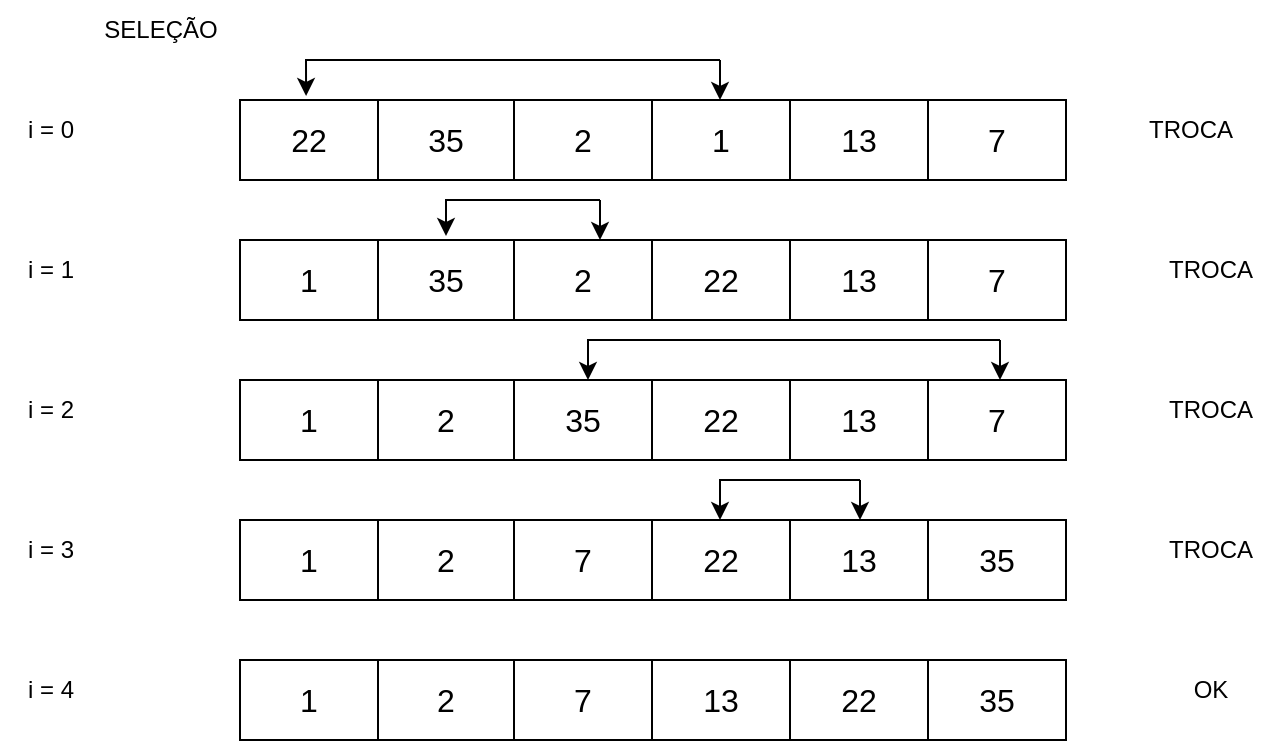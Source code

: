 <mxfile version="26.2.10" pages="3">
  <diagram name="Seleção" id="JD_0HPDNPtcNdxHgfvFU">
    <mxGraphModel dx="1182" dy="444" grid="1" gridSize="10" guides="1" tooltips="1" connect="1" arrows="1" fold="1" page="1" pageScale="1" pageWidth="827" pageHeight="1169" math="0" shadow="0">
      <root>
        <mxCell id="0" />
        <mxCell id="1" parent="0" />
        <mxCell id="b2TfS9Y4KB12jQZhkRDV-36" style="edgeStyle=orthogonalEdgeStyle;rounded=0;orthogonalLoop=1;jettySize=auto;html=1;endArrow=none;startFill=1;startArrow=classic;" edge="1" parent="1">
          <mxGeometry relative="1" as="geometry">
            <mxPoint x="400" y="60" as="targetPoint" />
            <mxPoint x="400" y="80" as="sourcePoint" />
            <Array as="points">
              <mxPoint x="400" y="80" />
            </Array>
          </mxGeometry>
        </mxCell>
        <mxCell id="b2TfS9Y4KB12jQZhkRDV-1" value="" style="shape=table;startSize=0;container=1;collapsible=0;childLayout=tableLayout;fontSize=16;" vertex="1" parent="1">
          <mxGeometry x="160" y="80" width="413" height="40" as="geometry" />
        </mxCell>
        <mxCell id="b2TfS9Y4KB12jQZhkRDV-2" value="" style="shape=tableRow;horizontal=0;startSize=0;swimlaneHead=0;swimlaneBody=0;strokeColor=inherit;top=0;left=0;bottom=0;right=0;collapsible=0;dropTarget=0;fillColor=none;points=[[0,0.5],[1,0.5]];portConstraint=eastwest;fontSize=16;" vertex="1" parent="b2TfS9Y4KB12jQZhkRDV-1">
          <mxGeometry width="413" height="40" as="geometry" />
        </mxCell>
        <mxCell id="b2TfS9Y4KB12jQZhkRDV-3" value="22" style="shape=partialRectangle;html=1;whiteSpace=wrap;connectable=0;strokeColor=inherit;overflow=hidden;fillColor=none;top=0;left=0;bottom=0;right=0;pointerEvents=1;fontSize=16;" vertex="1" parent="b2TfS9Y4KB12jQZhkRDV-2">
          <mxGeometry width="69" height="40" as="geometry">
            <mxRectangle width="69" height="40" as="alternateBounds" />
          </mxGeometry>
        </mxCell>
        <mxCell id="b2TfS9Y4KB12jQZhkRDV-4" value="35" style="shape=partialRectangle;html=1;whiteSpace=wrap;connectable=0;strokeColor=inherit;overflow=hidden;fillColor=none;top=0;left=0;bottom=0;right=0;pointerEvents=1;fontSize=16;" vertex="1" parent="b2TfS9Y4KB12jQZhkRDV-2">
          <mxGeometry x="69" width="68" height="40" as="geometry">
            <mxRectangle width="68" height="40" as="alternateBounds" />
          </mxGeometry>
        </mxCell>
        <mxCell id="b2TfS9Y4KB12jQZhkRDV-5" value="2" style="shape=partialRectangle;html=1;whiteSpace=wrap;connectable=0;strokeColor=inherit;overflow=hidden;fillColor=none;top=0;left=0;bottom=0;right=0;pointerEvents=1;fontSize=16;" vertex="1" parent="b2TfS9Y4KB12jQZhkRDV-2">
          <mxGeometry x="137" width="69" height="40" as="geometry">
            <mxRectangle width="69" height="40" as="alternateBounds" />
          </mxGeometry>
        </mxCell>
        <mxCell id="b2TfS9Y4KB12jQZhkRDV-21" value="1" style="shape=partialRectangle;html=1;whiteSpace=wrap;connectable=0;strokeColor=inherit;overflow=hidden;fillColor=none;top=0;left=0;bottom=0;right=0;pointerEvents=1;fontSize=16;" vertex="1" parent="b2TfS9Y4KB12jQZhkRDV-2">
          <mxGeometry x="206" width="69" height="40" as="geometry">
            <mxRectangle width="69" height="40" as="alternateBounds" />
          </mxGeometry>
        </mxCell>
        <mxCell id="b2TfS9Y4KB12jQZhkRDV-22" value="13" style="shape=partialRectangle;html=1;whiteSpace=wrap;connectable=0;strokeColor=inherit;overflow=hidden;fillColor=none;top=0;left=0;bottom=0;right=0;pointerEvents=1;fontSize=16;" vertex="1" parent="b2TfS9Y4KB12jQZhkRDV-2">
          <mxGeometry x="275" width="69" height="40" as="geometry">
            <mxRectangle width="69" height="40" as="alternateBounds" />
          </mxGeometry>
        </mxCell>
        <mxCell id="b2TfS9Y4KB12jQZhkRDV-23" value="7" style="shape=partialRectangle;html=1;whiteSpace=wrap;connectable=0;strokeColor=inherit;overflow=hidden;fillColor=none;top=0;left=0;bottom=0;right=0;pointerEvents=1;fontSize=16;" vertex="1" parent="b2TfS9Y4KB12jQZhkRDV-2">
          <mxGeometry x="344" width="69" height="40" as="geometry">
            <mxRectangle width="69" height="40" as="alternateBounds" />
          </mxGeometry>
        </mxCell>
        <mxCell id="b2TfS9Y4KB12jQZhkRDV-34" value="" style="endArrow=classic;html=1;rounded=0;entryX=0.08;entryY=-0.05;entryDx=0;entryDy=0;entryPerimeter=0;" edge="1" parent="b2TfS9Y4KB12jQZhkRDV-1" target="b2TfS9Y4KB12jQZhkRDV-2">
          <mxGeometry width="50" height="50" relative="1" as="geometry">
            <mxPoint x="240" y="-20" as="sourcePoint" />
            <mxPoint x="30" y="-10" as="targetPoint" />
            <Array as="points">
              <mxPoint x="33" y="-20" />
            </Array>
          </mxGeometry>
        </mxCell>
        <mxCell id="b2TfS9Y4KB12jQZhkRDV-24" value="" style="shape=table;startSize=0;container=1;collapsible=0;childLayout=tableLayout;fontSize=16;" vertex="1" parent="1">
          <mxGeometry x="160" y="150" width="413" height="40" as="geometry" />
        </mxCell>
        <mxCell id="b2TfS9Y4KB12jQZhkRDV-25" value="" style="shape=tableRow;horizontal=0;startSize=0;swimlaneHead=0;swimlaneBody=0;strokeColor=inherit;top=0;left=0;bottom=0;right=0;collapsible=0;dropTarget=0;fillColor=none;points=[[0,0.5],[1,0.5]];portConstraint=eastwest;fontSize=16;" vertex="1" parent="b2TfS9Y4KB12jQZhkRDV-24">
          <mxGeometry width="413" height="40" as="geometry" />
        </mxCell>
        <mxCell id="b2TfS9Y4KB12jQZhkRDV-26" value="1" style="shape=partialRectangle;html=1;whiteSpace=wrap;connectable=0;strokeColor=inherit;overflow=hidden;fillColor=none;top=0;left=0;bottom=0;right=0;pointerEvents=1;fontSize=16;" vertex="1" parent="b2TfS9Y4KB12jQZhkRDV-25">
          <mxGeometry width="69" height="40" as="geometry">
            <mxRectangle width="69" height="40" as="alternateBounds" />
          </mxGeometry>
        </mxCell>
        <mxCell id="b2TfS9Y4KB12jQZhkRDV-27" value="35" style="shape=partialRectangle;html=1;whiteSpace=wrap;connectable=0;strokeColor=inherit;overflow=hidden;fillColor=none;top=0;left=0;bottom=0;right=0;pointerEvents=1;fontSize=16;" vertex="1" parent="b2TfS9Y4KB12jQZhkRDV-25">
          <mxGeometry x="69" width="68" height="40" as="geometry">
            <mxRectangle width="68" height="40" as="alternateBounds" />
          </mxGeometry>
        </mxCell>
        <mxCell id="b2TfS9Y4KB12jQZhkRDV-28" value="2" style="shape=partialRectangle;html=1;whiteSpace=wrap;connectable=0;strokeColor=inherit;overflow=hidden;fillColor=none;top=0;left=0;bottom=0;right=0;pointerEvents=1;fontSize=16;" vertex="1" parent="b2TfS9Y4KB12jQZhkRDV-25">
          <mxGeometry x="137" width="69" height="40" as="geometry">
            <mxRectangle width="69" height="40" as="alternateBounds" />
          </mxGeometry>
        </mxCell>
        <mxCell id="b2TfS9Y4KB12jQZhkRDV-29" value="22" style="shape=partialRectangle;html=1;whiteSpace=wrap;connectable=0;strokeColor=inherit;overflow=hidden;fillColor=none;top=0;left=0;bottom=0;right=0;pointerEvents=1;fontSize=16;" vertex="1" parent="b2TfS9Y4KB12jQZhkRDV-25">
          <mxGeometry x="206" width="69" height="40" as="geometry">
            <mxRectangle width="69" height="40" as="alternateBounds" />
          </mxGeometry>
        </mxCell>
        <mxCell id="b2TfS9Y4KB12jQZhkRDV-30" value="13" style="shape=partialRectangle;html=1;whiteSpace=wrap;connectable=0;strokeColor=inherit;overflow=hidden;fillColor=none;top=0;left=0;bottom=0;right=0;pointerEvents=1;fontSize=16;" vertex="1" parent="b2TfS9Y4KB12jQZhkRDV-25">
          <mxGeometry x="275" width="69" height="40" as="geometry">
            <mxRectangle width="69" height="40" as="alternateBounds" />
          </mxGeometry>
        </mxCell>
        <mxCell id="b2TfS9Y4KB12jQZhkRDV-31" value="7" style="shape=partialRectangle;html=1;whiteSpace=wrap;connectable=0;strokeColor=inherit;overflow=hidden;fillColor=none;top=0;left=0;bottom=0;right=0;pointerEvents=1;fontSize=16;" vertex="1" parent="b2TfS9Y4KB12jQZhkRDV-25">
          <mxGeometry x="344" width="69" height="40" as="geometry">
            <mxRectangle width="69" height="40" as="alternateBounds" />
          </mxGeometry>
        </mxCell>
        <mxCell id="b2TfS9Y4KB12jQZhkRDV-32" value="SELEÇÃO" style="text;html=1;align=center;verticalAlign=middle;resizable=0;points=[];autosize=1;strokeColor=none;fillColor=none;" vertex="1" parent="1">
          <mxGeometry x="80" y="30" width="80" height="30" as="geometry" />
        </mxCell>
        <mxCell id="b2TfS9Y4KB12jQZhkRDV-33" value="i = 0" style="text;html=1;align=center;verticalAlign=middle;resizable=0;points=[];autosize=1;strokeColor=none;fillColor=none;" vertex="1" parent="1">
          <mxGeometry x="40" y="80" width="50" height="30" as="geometry" />
        </mxCell>
        <mxCell id="b2TfS9Y4KB12jQZhkRDV-37" value="i = 1" style="text;html=1;align=center;verticalAlign=middle;resizable=0;points=[];autosize=1;strokeColor=none;fillColor=none;" vertex="1" parent="1">
          <mxGeometry x="40" y="150" width="50" height="30" as="geometry" />
        </mxCell>
        <mxCell id="b2TfS9Y4KB12jQZhkRDV-40" style="edgeStyle=orthogonalEdgeStyle;rounded=0;orthogonalLoop=1;jettySize=auto;html=1;endArrow=none;startFill=1;startArrow=classic;" edge="1" parent="1">
          <mxGeometry relative="1" as="geometry">
            <mxPoint x="340" y="130" as="targetPoint" />
            <mxPoint x="340" y="150" as="sourcePoint" />
            <Array as="points">
              <mxPoint x="340" y="150" />
            </Array>
          </mxGeometry>
        </mxCell>
        <mxCell id="b2TfS9Y4KB12jQZhkRDV-41" value="" style="shape=table;startSize=0;container=1;collapsible=0;childLayout=tableLayout;fontSize=16;" vertex="1" parent="1">
          <mxGeometry x="160" y="220" width="413" height="40" as="geometry" />
        </mxCell>
        <mxCell id="b2TfS9Y4KB12jQZhkRDV-42" value="" style="shape=tableRow;horizontal=0;startSize=0;swimlaneHead=0;swimlaneBody=0;strokeColor=inherit;top=0;left=0;bottom=0;right=0;collapsible=0;dropTarget=0;fillColor=none;points=[[0,0.5],[1,0.5]];portConstraint=eastwest;fontSize=16;" vertex="1" parent="b2TfS9Y4KB12jQZhkRDV-41">
          <mxGeometry width="413" height="40" as="geometry" />
        </mxCell>
        <mxCell id="b2TfS9Y4KB12jQZhkRDV-43" value="1" style="shape=partialRectangle;html=1;whiteSpace=wrap;connectable=0;strokeColor=inherit;overflow=hidden;fillColor=none;top=0;left=0;bottom=0;right=0;pointerEvents=1;fontSize=16;" vertex="1" parent="b2TfS9Y4KB12jQZhkRDV-42">
          <mxGeometry width="69" height="40" as="geometry">
            <mxRectangle width="69" height="40" as="alternateBounds" />
          </mxGeometry>
        </mxCell>
        <mxCell id="b2TfS9Y4KB12jQZhkRDV-44" value="2" style="shape=partialRectangle;html=1;whiteSpace=wrap;connectable=0;strokeColor=inherit;overflow=hidden;fillColor=none;top=0;left=0;bottom=0;right=0;pointerEvents=1;fontSize=16;" vertex="1" parent="b2TfS9Y4KB12jQZhkRDV-42">
          <mxGeometry x="69" width="68" height="40" as="geometry">
            <mxRectangle width="68" height="40" as="alternateBounds" />
          </mxGeometry>
        </mxCell>
        <mxCell id="b2TfS9Y4KB12jQZhkRDV-45" value="35" style="shape=partialRectangle;html=1;whiteSpace=wrap;connectable=0;strokeColor=inherit;overflow=hidden;fillColor=none;top=0;left=0;bottom=0;right=0;pointerEvents=1;fontSize=16;" vertex="1" parent="b2TfS9Y4KB12jQZhkRDV-42">
          <mxGeometry x="137" width="69" height="40" as="geometry">
            <mxRectangle width="69" height="40" as="alternateBounds" />
          </mxGeometry>
        </mxCell>
        <mxCell id="b2TfS9Y4KB12jQZhkRDV-46" value="22" style="shape=partialRectangle;html=1;whiteSpace=wrap;connectable=0;strokeColor=inherit;overflow=hidden;fillColor=none;top=0;left=0;bottom=0;right=0;pointerEvents=1;fontSize=16;" vertex="1" parent="b2TfS9Y4KB12jQZhkRDV-42">
          <mxGeometry x="206" width="69" height="40" as="geometry">
            <mxRectangle width="69" height="40" as="alternateBounds" />
          </mxGeometry>
        </mxCell>
        <mxCell id="b2TfS9Y4KB12jQZhkRDV-47" value="13" style="shape=partialRectangle;html=1;whiteSpace=wrap;connectable=0;strokeColor=inherit;overflow=hidden;fillColor=none;top=0;left=0;bottom=0;right=0;pointerEvents=1;fontSize=16;" vertex="1" parent="b2TfS9Y4KB12jQZhkRDV-42">
          <mxGeometry x="275" width="69" height="40" as="geometry">
            <mxRectangle width="69" height="40" as="alternateBounds" />
          </mxGeometry>
        </mxCell>
        <mxCell id="b2TfS9Y4KB12jQZhkRDV-48" value="7" style="shape=partialRectangle;html=1;whiteSpace=wrap;connectable=0;strokeColor=inherit;overflow=hidden;fillColor=none;top=0;left=0;bottom=0;right=0;pointerEvents=1;fontSize=16;" vertex="1" parent="b2TfS9Y4KB12jQZhkRDV-42">
          <mxGeometry x="344" width="69" height="40" as="geometry">
            <mxRectangle width="69" height="40" as="alternateBounds" />
          </mxGeometry>
        </mxCell>
        <mxCell id="b2TfS9Y4KB12jQZhkRDV-49" value="i = 2" style="text;html=1;align=center;verticalAlign=middle;resizable=0;points=[];autosize=1;strokeColor=none;fillColor=none;" vertex="1" parent="1">
          <mxGeometry x="40" y="220" width="50" height="30" as="geometry" />
        </mxCell>
        <mxCell id="b2TfS9Y4KB12jQZhkRDV-50" value="" style="endArrow=classic;html=1;rounded=0;entryX=0.242;entryY=0;entryDx=0;entryDy=0;entryPerimeter=0;" edge="1" parent="1">
          <mxGeometry width="50" height="50" relative="1" as="geometry">
            <mxPoint x="540" y="200" as="sourcePoint" />
            <mxPoint x="334" y="220" as="targetPoint" />
            <Array as="points">
              <mxPoint x="334" y="200" />
            </Array>
          </mxGeometry>
        </mxCell>
        <mxCell id="b2TfS9Y4KB12jQZhkRDV-51" style="edgeStyle=orthogonalEdgeStyle;rounded=0;orthogonalLoop=1;jettySize=auto;html=1;endArrow=none;startFill=1;startArrow=classic;" edge="1" parent="1">
          <mxGeometry relative="1" as="geometry">
            <mxPoint x="540" y="200" as="targetPoint" />
            <mxPoint x="540" y="220" as="sourcePoint" />
            <Array as="points">
              <mxPoint x="540" y="220" />
            </Array>
          </mxGeometry>
        </mxCell>
        <mxCell id="b2TfS9Y4KB12jQZhkRDV-53" value="" style="shape=table;startSize=0;container=1;collapsible=0;childLayout=tableLayout;fontSize=16;" vertex="1" parent="1">
          <mxGeometry x="160" y="290" width="413" height="40" as="geometry" />
        </mxCell>
        <mxCell id="b2TfS9Y4KB12jQZhkRDV-54" value="" style="shape=tableRow;horizontal=0;startSize=0;swimlaneHead=0;swimlaneBody=0;strokeColor=inherit;top=0;left=0;bottom=0;right=0;collapsible=0;dropTarget=0;fillColor=none;points=[[0,0.5],[1,0.5]];portConstraint=eastwest;fontSize=16;" vertex="1" parent="b2TfS9Y4KB12jQZhkRDV-53">
          <mxGeometry width="413" height="40" as="geometry" />
        </mxCell>
        <mxCell id="b2TfS9Y4KB12jQZhkRDV-55" value="1" style="shape=partialRectangle;html=1;whiteSpace=wrap;connectable=0;strokeColor=inherit;overflow=hidden;fillColor=none;top=0;left=0;bottom=0;right=0;pointerEvents=1;fontSize=16;" vertex="1" parent="b2TfS9Y4KB12jQZhkRDV-54">
          <mxGeometry width="69" height="40" as="geometry">
            <mxRectangle width="69" height="40" as="alternateBounds" />
          </mxGeometry>
        </mxCell>
        <mxCell id="b2TfS9Y4KB12jQZhkRDV-56" value="2" style="shape=partialRectangle;html=1;whiteSpace=wrap;connectable=0;strokeColor=inherit;overflow=hidden;fillColor=none;top=0;left=0;bottom=0;right=0;pointerEvents=1;fontSize=16;" vertex="1" parent="b2TfS9Y4KB12jQZhkRDV-54">
          <mxGeometry x="69" width="68" height="40" as="geometry">
            <mxRectangle width="68" height="40" as="alternateBounds" />
          </mxGeometry>
        </mxCell>
        <mxCell id="b2TfS9Y4KB12jQZhkRDV-57" value="7" style="shape=partialRectangle;html=1;whiteSpace=wrap;connectable=0;strokeColor=inherit;overflow=hidden;fillColor=none;top=0;left=0;bottom=0;right=0;pointerEvents=1;fontSize=16;" vertex="1" parent="b2TfS9Y4KB12jQZhkRDV-54">
          <mxGeometry x="137" width="69" height="40" as="geometry">
            <mxRectangle width="69" height="40" as="alternateBounds" />
          </mxGeometry>
        </mxCell>
        <mxCell id="b2TfS9Y4KB12jQZhkRDV-58" value="22" style="shape=partialRectangle;html=1;whiteSpace=wrap;connectable=0;strokeColor=inherit;overflow=hidden;fillColor=none;top=0;left=0;bottom=0;right=0;pointerEvents=1;fontSize=16;" vertex="1" parent="b2TfS9Y4KB12jQZhkRDV-54">
          <mxGeometry x="206" width="69" height="40" as="geometry">
            <mxRectangle width="69" height="40" as="alternateBounds" />
          </mxGeometry>
        </mxCell>
        <mxCell id="b2TfS9Y4KB12jQZhkRDV-59" value="13" style="shape=partialRectangle;html=1;whiteSpace=wrap;connectable=0;strokeColor=inherit;overflow=hidden;fillColor=none;top=0;left=0;bottom=0;right=0;pointerEvents=1;fontSize=16;" vertex="1" parent="b2TfS9Y4KB12jQZhkRDV-54">
          <mxGeometry x="275" width="69" height="40" as="geometry">
            <mxRectangle width="69" height="40" as="alternateBounds" />
          </mxGeometry>
        </mxCell>
        <mxCell id="b2TfS9Y4KB12jQZhkRDV-60" value="35" style="shape=partialRectangle;html=1;whiteSpace=wrap;connectable=0;strokeColor=inherit;overflow=hidden;fillColor=none;top=0;left=0;bottom=0;right=0;pointerEvents=1;fontSize=16;" vertex="1" parent="b2TfS9Y4KB12jQZhkRDV-54">
          <mxGeometry x="344" width="69" height="40" as="geometry">
            <mxRectangle width="69" height="40" as="alternateBounds" />
          </mxGeometry>
        </mxCell>
        <mxCell id="b2TfS9Y4KB12jQZhkRDV-61" value="i = 3" style="text;html=1;align=center;verticalAlign=middle;resizable=0;points=[];autosize=1;strokeColor=none;fillColor=none;" vertex="1" parent="1">
          <mxGeometry x="40" y="290" width="50" height="30" as="geometry" />
        </mxCell>
        <mxCell id="b2TfS9Y4KB12jQZhkRDV-62" value="" style="endArrow=classic;html=1;rounded=0;entryX=0.242;entryY=0;entryDx=0;entryDy=0;entryPerimeter=0;" edge="1" parent="1">
          <mxGeometry width="50" height="50" relative="1" as="geometry">
            <mxPoint x="470" y="270" as="sourcePoint" />
            <mxPoint x="400" y="290" as="targetPoint" />
            <Array as="points">
              <mxPoint x="400" y="270" />
            </Array>
          </mxGeometry>
        </mxCell>
        <mxCell id="b2TfS9Y4KB12jQZhkRDV-63" style="edgeStyle=orthogonalEdgeStyle;rounded=0;orthogonalLoop=1;jettySize=auto;html=1;endArrow=none;startFill=1;startArrow=classic;" edge="1" parent="1">
          <mxGeometry relative="1" as="geometry">
            <mxPoint x="470" y="270" as="targetPoint" />
            <mxPoint x="470" y="290" as="sourcePoint" />
            <Array as="points">
              <mxPoint x="470" y="290" />
            </Array>
          </mxGeometry>
        </mxCell>
        <mxCell id="b2TfS9Y4KB12jQZhkRDV-64" value="" style="shape=table;startSize=0;container=1;collapsible=0;childLayout=tableLayout;fontSize=16;" vertex="1" parent="1">
          <mxGeometry x="160" y="360" width="413" height="40" as="geometry" />
        </mxCell>
        <mxCell id="b2TfS9Y4KB12jQZhkRDV-65" value="" style="shape=tableRow;horizontal=0;startSize=0;swimlaneHead=0;swimlaneBody=0;strokeColor=inherit;top=0;left=0;bottom=0;right=0;collapsible=0;dropTarget=0;fillColor=none;points=[[0,0.5],[1,0.5]];portConstraint=eastwest;fontSize=16;" vertex="1" parent="b2TfS9Y4KB12jQZhkRDV-64">
          <mxGeometry width="413" height="40" as="geometry" />
        </mxCell>
        <mxCell id="b2TfS9Y4KB12jQZhkRDV-66" value="1" style="shape=partialRectangle;html=1;whiteSpace=wrap;connectable=0;strokeColor=inherit;overflow=hidden;fillColor=none;top=0;left=0;bottom=0;right=0;pointerEvents=1;fontSize=16;" vertex="1" parent="b2TfS9Y4KB12jQZhkRDV-65">
          <mxGeometry width="69" height="40" as="geometry">
            <mxRectangle width="69" height="40" as="alternateBounds" />
          </mxGeometry>
        </mxCell>
        <mxCell id="b2TfS9Y4KB12jQZhkRDV-67" value="2" style="shape=partialRectangle;html=1;whiteSpace=wrap;connectable=0;strokeColor=inherit;overflow=hidden;fillColor=none;top=0;left=0;bottom=0;right=0;pointerEvents=1;fontSize=16;" vertex="1" parent="b2TfS9Y4KB12jQZhkRDV-65">
          <mxGeometry x="69" width="68" height="40" as="geometry">
            <mxRectangle width="68" height="40" as="alternateBounds" />
          </mxGeometry>
        </mxCell>
        <mxCell id="b2TfS9Y4KB12jQZhkRDV-68" value="7" style="shape=partialRectangle;html=1;whiteSpace=wrap;connectable=0;strokeColor=inherit;overflow=hidden;fillColor=none;top=0;left=0;bottom=0;right=0;pointerEvents=1;fontSize=16;" vertex="1" parent="b2TfS9Y4KB12jQZhkRDV-65">
          <mxGeometry x="137" width="69" height="40" as="geometry">
            <mxRectangle width="69" height="40" as="alternateBounds" />
          </mxGeometry>
        </mxCell>
        <mxCell id="b2TfS9Y4KB12jQZhkRDV-69" value="13" style="shape=partialRectangle;html=1;whiteSpace=wrap;connectable=0;strokeColor=inherit;overflow=hidden;fillColor=none;top=0;left=0;bottom=0;right=0;pointerEvents=1;fontSize=16;" vertex="1" parent="b2TfS9Y4KB12jQZhkRDV-65">
          <mxGeometry x="206" width="69" height="40" as="geometry">
            <mxRectangle width="69" height="40" as="alternateBounds" />
          </mxGeometry>
        </mxCell>
        <mxCell id="b2TfS9Y4KB12jQZhkRDV-70" value="22" style="shape=partialRectangle;html=1;whiteSpace=wrap;connectable=0;strokeColor=inherit;overflow=hidden;fillColor=none;top=0;left=0;bottom=0;right=0;pointerEvents=1;fontSize=16;" vertex="1" parent="b2TfS9Y4KB12jQZhkRDV-65">
          <mxGeometry x="275" width="69" height="40" as="geometry">
            <mxRectangle width="69" height="40" as="alternateBounds" />
          </mxGeometry>
        </mxCell>
        <mxCell id="b2TfS9Y4KB12jQZhkRDV-71" value="35" style="shape=partialRectangle;html=1;whiteSpace=wrap;connectable=0;strokeColor=inherit;overflow=hidden;fillColor=none;top=0;left=0;bottom=0;right=0;pointerEvents=1;fontSize=16;" vertex="1" parent="b2TfS9Y4KB12jQZhkRDV-65">
          <mxGeometry x="344" width="69" height="40" as="geometry">
            <mxRectangle width="69" height="40" as="alternateBounds" />
          </mxGeometry>
        </mxCell>
        <mxCell id="b2TfS9Y4KB12jQZhkRDV-72" value="i = 4" style="text;html=1;align=center;verticalAlign=middle;resizable=0;points=[];autosize=1;strokeColor=none;fillColor=none;" vertex="1" parent="1">
          <mxGeometry x="40" y="360" width="50" height="30" as="geometry" />
        </mxCell>
        <mxCell id="b2TfS9Y4KB12jQZhkRDV-74" value="TROCA" style="text;html=1;align=center;verticalAlign=middle;resizable=0;points=[];autosize=1;strokeColor=none;fillColor=none;" vertex="1" parent="1">
          <mxGeometry x="600" y="80" width="70" height="30" as="geometry" />
        </mxCell>
        <mxCell id="b2TfS9Y4KB12jQZhkRDV-75" value="TROCA" style="text;html=1;align=center;verticalAlign=middle;resizable=0;points=[];autosize=1;strokeColor=none;fillColor=none;" vertex="1" parent="1">
          <mxGeometry x="610" y="290" width="70" height="30" as="geometry" />
        </mxCell>
        <mxCell id="b2TfS9Y4KB12jQZhkRDV-76" value="TROCA" style="text;html=1;align=center;verticalAlign=middle;resizable=0;points=[];autosize=1;strokeColor=none;fillColor=none;" vertex="1" parent="1">
          <mxGeometry x="610" y="220" width="70" height="30" as="geometry" />
        </mxCell>
        <mxCell id="b2TfS9Y4KB12jQZhkRDV-77" value="TROCA" style="text;html=1;align=center;verticalAlign=middle;resizable=0;points=[];autosize=1;strokeColor=none;fillColor=none;" vertex="1" parent="1">
          <mxGeometry x="610" y="150" width="70" height="30" as="geometry" />
        </mxCell>
        <mxCell id="b2TfS9Y4KB12jQZhkRDV-78" value="OK" style="text;html=1;align=center;verticalAlign=middle;resizable=0;points=[];autosize=1;strokeColor=none;fillColor=none;" vertex="1" parent="1">
          <mxGeometry x="625" y="360" width="40" height="30" as="geometry" />
        </mxCell>
        <mxCell id="b2TfS9Y4KB12jQZhkRDV-79" value="" style="endArrow=classic;html=1;rounded=0;entryX=0.08;entryY=-0.05;entryDx=0;entryDy=0;entryPerimeter=0;" edge="1" parent="1">
          <mxGeometry width="50" height="50" relative="1" as="geometry">
            <mxPoint x="340" y="130" as="sourcePoint" />
            <mxPoint x="263" y="148" as="targetPoint" />
            <Array as="points">
              <mxPoint x="263" y="130" />
            </Array>
          </mxGeometry>
        </mxCell>
      </root>
    </mxGraphModel>
  </diagram>
  <diagram id="Ln86SAirFilrccVO8ktZ" name="Inserção">
    <mxGraphModel dx="2068" dy="777" grid="1" gridSize="10" guides="1" tooltips="1" connect="1" arrows="1" fold="1" page="1" pageScale="1" pageWidth="827" pageHeight="1169" math="0" shadow="0">
      <root>
        <mxCell id="0" />
        <mxCell id="1" parent="0" />
        <mxCell id="7pEk1WBJAmm8HnfHb9Ro-1" value="INSERÇÃO" style="text;html=1;align=center;verticalAlign=middle;resizable=0;points=[];autosize=1;strokeColor=none;fillColor=none;" vertex="1" parent="1">
          <mxGeometry x="75" y="40" width="90" height="30" as="geometry" />
        </mxCell>
        <mxCell id="7pEk1WBJAmm8HnfHb9Ro-2" value="" style="shape=table;startSize=0;container=1;collapsible=0;childLayout=tableLayout;fontSize=16;" vertex="1" parent="1">
          <mxGeometry x="160" y="100" width="413" height="40" as="geometry" />
        </mxCell>
        <mxCell id="7pEk1WBJAmm8HnfHb9Ro-3" value="" style="shape=tableRow;horizontal=0;startSize=0;swimlaneHead=0;swimlaneBody=0;strokeColor=inherit;top=0;left=0;bottom=0;right=0;collapsible=0;dropTarget=0;fillColor=none;points=[[0,0.5],[1,0.5]];portConstraint=eastwest;fontSize=16;" vertex="1" parent="7pEk1WBJAmm8HnfHb9Ro-2">
          <mxGeometry width="413" height="40" as="geometry" />
        </mxCell>
        <mxCell id="7pEk1WBJAmm8HnfHb9Ro-4" value="22" style="shape=partialRectangle;html=1;whiteSpace=wrap;connectable=0;strokeColor=inherit;overflow=hidden;fillColor=none;top=0;left=0;bottom=0;right=0;pointerEvents=1;fontSize=16;" vertex="1" parent="7pEk1WBJAmm8HnfHb9Ro-3">
          <mxGeometry width="69" height="40" as="geometry">
            <mxRectangle width="69" height="40" as="alternateBounds" />
          </mxGeometry>
        </mxCell>
        <mxCell id="7pEk1WBJAmm8HnfHb9Ro-5" value="35" style="shape=partialRectangle;html=1;whiteSpace=wrap;connectable=0;strokeColor=inherit;overflow=hidden;fillColor=none;top=0;left=0;bottom=0;right=0;pointerEvents=1;fontSize=16;" vertex="1" parent="7pEk1WBJAmm8HnfHb9Ro-3">
          <mxGeometry x="69" width="68" height="40" as="geometry">
            <mxRectangle width="68" height="40" as="alternateBounds" />
          </mxGeometry>
        </mxCell>
        <mxCell id="7pEk1WBJAmm8HnfHb9Ro-6" value="2" style="shape=partialRectangle;html=1;whiteSpace=wrap;connectable=0;strokeColor=inherit;overflow=hidden;fillColor=none;top=0;left=0;bottom=0;right=0;pointerEvents=1;fontSize=16;" vertex="1" parent="7pEk1WBJAmm8HnfHb9Ro-3">
          <mxGeometry x="137" width="69" height="40" as="geometry">
            <mxRectangle width="69" height="40" as="alternateBounds" />
          </mxGeometry>
        </mxCell>
        <mxCell id="7pEk1WBJAmm8HnfHb9Ro-7" value="1" style="shape=partialRectangle;html=1;whiteSpace=wrap;connectable=0;strokeColor=inherit;overflow=hidden;fillColor=none;top=0;left=0;bottom=0;right=0;pointerEvents=1;fontSize=16;" vertex="1" parent="7pEk1WBJAmm8HnfHb9Ro-3">
          <mxGeometry x="206" width="69" height="40" as="geometry">
            <mxRectangle width="69" height="40" as="alternateBounds" />
          </mxGeometry>
        </mxCell>
        <mxCell id="7pEk1WBJAmm8HnfHb9Ro-8" value="13" style="shape=partialRectangle;html=1;whiteSpace=wrap;connectable=0;strokeColor=inherit;overflow=hidden;fillColor=none;top=0;left=0;bottom=0;right=0;pointerEvents=1;fontSize=16;" vertex="1" parent="7pEk1WBJAmm8HnfHb9Ro-3">
          <mxGeometry x="275" width="69" height="40" as="geometry">
            <mxRectangle width="69" height="40" as="alternateBounds" />
          </mxGeometry>
        </mxCell>
        <mxCell id="7pEk1WBJAmm8HnfHb9Ro-9" value="7" style="shape=partialRectangle;html=1;whiteSpace=wrap;connectable=0;strokeColor=inherit;overflow=hidden;fillColor=none;top=0;left=0;bottom=0;right=0;pointerEvents=1;fontSize=16;" vertex="1" parent="7pEk1WBJAmm8HnfHb9Ro-3">
          <mxGeometry x="344" width="69" height="40" as="geometry">
            <mxRectangle width="69" height="40" as="alternateBounds" />
          </mxGeometry>
        </mxCell>
        <mxCell id="7pEk1WBJAmm8HnfHb9Ro-10" value="" style="shape=table;startSize=0;container=1;collapsible=0;childLayout=tableLayout;fontSize=16;" vertex="1" parent="1">
          <mxGeometry x="160" y="220" width="413" height="40" as="geometry" />
        </mxCell>
        <mxCell id="7pEk1WBJAmm8HnfHb9Ro-11" value="" style="shape=tableRow;horizontal=0;startSize=0;swimlaneHead=0;swimlaneBody=0;strokeColor=inherit;top=0;left=0;bottom=0;right=0;collapsible=0;dropTarget=0;fillColor=none;points=[[0,0.5],[1,0.5]];portConstraint=eastwest;fontSize=16;" vertex="1" parent="7pEk1WBJAmm8HnfHb9Ro-10">
          <mxGeometry width="413" height="40" as="geometry" />
        </mxCell>
        <mxCell id="7pEk1WBJAmm8HnfHb9Ro-12" value="22" style="shape=partialRectangle;html=1;whiteSpace=wrap;connectable=0;strokeColor=inherit;overflow=hidden;fillColor=none;top=0;left=0;bottom=0;right=0;pointerEvents=1;fontSize=16;" vertex="1" parent="7pEk1WBJAmm8HnfHb9Ro-11">
          <mxGeometry width="69" height="40" as="geometry">
            <mxRectangle width="69" height="40" as="alternateBounds" />
          </mxGeometry>
        </mxCell>
        <mxCell id="7pEk1WBJAmm8HnfHb9Ro-13" value="35" style="shape=partialRectangle;html=1;whiteSpace=wrap;connectable=0;strokeColor=inherit;overflow=hidden;fillColor=none;top=0;left=0;bottom=0;right=0;pointerEvents=1;fontSize=16;" vertex="1" parent="7pEk1WBJAmm8HnfHb9Ro-11">
          <mxGeometry x="69" width="68" height="40" as="geometry">
            <mxRectangle width="68" height="40" as="alternateBounds" />
          </mxGeometry>
        </mxCell>
        <mxCell id="7pEk1WBJAmm8HnfHb9Ro-14" value="2" style="shape=partialRectangle;html=1;whiteSpace=wrap;connectable=0;strokeColor=inherit;overflow=hidden;fillColor=none;top=0;left=0;bottom=0;right=0;pointerEvents=1;fontSize=16;" vertex="1" parent="7pEk1WBJAmm8HnfHb9Ro-11">
          <mxGeometry x="137" width="69" height="40" as="geometry">
            <mxRectangle width="69" height="40" as="alternateBounds" />
          </mxGeometry>
        </mxCell>
        <mxCell id="7pEk1WBJAmm8HnfHb9Ro-15" value="1" style="shape=partialRectangle;html=1;whiteSpace=wrap;connectable=0;strokeColor=inherit;overflow=hidden;fillColor=none;top=0;left=0;bottom=0;right=0;pointerEvents=1;fontSize=16;" vertex="1" parent="7pEk1WBJAmm8HnfHb9Ro-11">
          <mxGeometry x="206" width="69" height="40" as="geometry">
            <mxRectangle width="69" height="40" as="alternateBounds" />
          </mxGeometry>
        </mxCell>
        <mxCell id="7pEk1WBJAmm8HnfHb9Ro-16" value="13" style="shape=partialRectangle;html=1;whiteSpace=wrap;connectable=0;strokeColor=inherit;overflow=hidden;fillColor=none;top=0;left=0;bottom=0;right=0;pointerEvents=1;fontSize=16;" vertex="1" parent="7pEk1WBJAmm8HnfHb9Ro-11">
          <mxGeometry x="275" width="69" height="40" as="geometry">
            <mxRectangle width="69" height="40" as="alternateBounds" />
          </mxGeometry>
        </mxCell>
        <mxCell id="7pEk1WBJAmm8HnfHb9Ro-17" value="7" style="shape=partialRectangle;html=1;whiteSpace=wrap;connectable=0;strokeColor=inherit;overflow=hidden;fillColor=none;top=0;left=0;bottom=0;right=0;pointerEvents=1;fontSize=16;" vertex="1" parent="7pEk1WBJAmm8HnfHb9Ro-11">
          <mxGeometry x="344" width="69" height="40" as="geometry">
            <mxRectangle width="69" height="40" as="alternateBounds" />
          </mxGeometry>
        </mxCell>
        <mxCell id="7pEk1WBJAmm8HnfHb9Ro-18" value="i = 1" style="text;html=1;align=center;verticalAlign=middle;resizable=0;points=[];autosize=1;strokeColor=none;fillColor=none;" vertex="1" parent="1">
          <mxGeometry x="40" y="100" width="50" height="30" as="geometry" />
        </mxCell>
        <mxCell id="7pEk1WBJAmm8HnfHb9Ro-19" value="i = 2" style="text;html=1;align=center;verticalAlign=middle;resizable=0;points=[];autosize=1;strokeColor=none;fillColor=none;" vertex="1" parent="1">
          <mxGeometry x="40" y="220" width="50" height="30" as="geometry" />
        </mxCell>
        <mxCell id="7pEk1WBJAmm8HnfHb9Ro-20" style="edgeStyle=orthogonalEdgeStyle;rounded=0;orthogonalLoop=1;jettySize=auto;html=1;endArrow=none;startFill=0;startArrow=none;" edge="1" parent="1">
          <mxGeometry relative="1" as="geometry">
            <mxPoint x="260" y="200" as="targetPoint" />
            <mxPoint x="260" y="220" as="sourcePoint" />
            <Array as="points">
              <mxPoint x="260" y="220" />
              <mxPoint x="260" y="200" />
            </Array>
          </mxGeometry>
        </mxCell>
        <mxCell id="7pEk1WBJAmm8HnfHb9Ro-21" value="" style="shape=table;startSize=0;container=1;collapsible=0;childLayout=tableLayout;fontSize=16;" vertex="1" parent="1">
          <mxGeometry x="160" y="340" width="413" height="40" as="geometry" />
        </mxCell>
        <mxCell id="7pEk1WBJAmm8HnfHb9Ro-22" value="" style="shape=tableRow;horizontal=0;startSize=0;swimlaneHead=0;swimlaneBody=0;strokeColor=inherit;top=0;left=0;bottom=0;right=0;collapsible=0;dropTarget=0;fillColor=none;points=[[0,0.5],[1,0.5]];portConstraint=eastwest;fontSize=16;" vertex="1" parent="7pEk1WBJAmm8HnfHb9Ro-21">
          <mxGeometry width="413" height="40" as="geometry" />
        </mxCell>
        <mxCell id="7pEk1WBJAmm8HnfHb9Ro-23" value="2" style="shape=partialRectangle;html=1;whiteSpace=wrap;connectable=0;strokeColor=inherit;overflow=hidden;fillColor=none;top=0;left=0;bottom=0;right=0;pointerEvents=1;fontSize=16;" vertex="1" parent="7pEk1WBJAmm8HnfHb9Ro-22">
          <mxGeometry width="69" height="40" as="geometry">
            <mxRectangle width="69" height="40" as="alternateBounds" />
          </mxGeometry>
        </mxCell>
        <mxCell id="7pEk1WBJAmm8HnfHb9Ro-24" value="22" style="shape=partialRectangle;html=1;whiteSpace=wrap;connectable=0;strokeColor=inherit;overflow=hidden;fillColor=none;top=0;left=0;bottom=0;right=0;pointerEvents=1;fontSize=16;" vertex="1" parent="7pEk1WBJAmm8HnfHb9Ro-22">
          <mxGeometry x="69" width="68" height="40" as="geometry">
            <mxRectangle width="68" height="40" as="alternateBounds" />
          </mxGeometry>
        </mxCell>
        <mxCell id="7pEk1WBJAmm8HnfHb9Ro-25" value="35" style="shape=partialRectangle;html=1;whiteSpace=wrap;connectable=0;strokeColor=inherit;overflow=hidden;fillColor=none;top=0;left=0;bottom=0;right=0;pointerEvents=1;fontSize=16;" vertex="1" parent="7pEk1WBJAmm8HnfHb9Ro-22">
          <mxGeometry x="137" width="69" height="40" as="geometry">
            <mxRectangle width="69" height="40" as="alternateBounds" />
          </mxGeometry>
        </mxCell>
        <mxCell id="7pEk1WBJAmm8HnfHb9Ro-26" value="1" style="shape=partialRectangle;html=1;whiteSpace=wrap;connectable=0;strokeColor=inherit;overflow=hidden;fillColor=none;top=0;left=0;bottom=0;right=0;pointerEvents=1;fontSize=16;" vertex="1" parent="7pEk1WBJAmm8HnfHb9Ro-22">
          <mxGeometry x="206" width="69" height="40" as="geometry">
            <mxRectangle width="69" height="40" as="alternateBounds" />
          </mxGeometry>
        </mxCell>
        <mxCell id="7pEk1WBJAmm8HnfHb9Ro-27" value="13" style="shape=partialRectangle;html=1;whiteSpace=wrap;connectable=0;strokeColor=inherit;overflow=hidden;fillColor=none;top=0;left=0;bottom=0;right=0;pointerEvents=1;fontSize=16;" vertex="1" parent="7pEk1WBJAmm8HnfHb9Ro-22">
          <mxGeometry x="275" width="69" height="40" as="geometry">
            <mxRectangle width="69" height="40" as="alternateBounds" />
          </mxGeometry>
        </mxCell>
        <mxCell id="7pEk1WBJAmm8HnfHb9Ro-28" value="7" style="shape=partialRectangle;html=1;whiteSpace=wrap;connectable=0;strokeColor=inherit;overflow=hidden;fillColor=none;top=0;left=0;bottom=0;right=0;pointerEvents=1;fontSize=16;" vertex="1" parent="7pEk1WBJAmm8HnfHb9Ro-22">
          <mxGeometry x="344" width="69" height="40" as="geometry">
            <mxRectangle width="69" height="40" as="alternateBounds" />
          </mxGeometry>
        </mxCell>
        <mxCell id="7pEk1WBJAmm8HnfHb9Ro-29" value="i = 3" style="text;html=1;align=center;verticalAlign=middle;resizable=0;points=[];autosize=1;strokeColor=none;fillColor=none;" vertex="1" parent="1">
          <mxGeometry x="40" y="340" width="50" height="30" as="geometry" />
        </mxCell>
        <mxCell id="7pEk1WBJAmm8HnfHb9Ro-30" value="" style="shape=table;startSize=0;container=1;collapsible=0;childLayout=tableLayout;fontSize=16;" vertex="1" parent="1">
          <mxGeometry x="160" y="480" width="413" height="40" as="geometry" />
        </mxCell>
        <mxCell id="7pEk1WBJAmm8HnfHb9Ro-31" value="" style="shape=tableRow;horizontal=0;startSize=0;swimlaneHead=0;swimlaneBody=0;strokeColor=inherit;top=0;left=0;bottom=0;right=0;collapsible=0;dropTarget=0;fillColor=none;points=[[0,0.5],[1,0.5]];portConstraint=eastwest;fontSize=16;" vertex="1" parent="7pEk1WBJAmm8HnfHb9Ro-30">
          <mxGeometry width="413" height="40" as="geometry" />
        </mxCell>
        <mxCell id="7pEk1WBJAmm8HnfHb9Ro-32" value="1" style="shape=partialRectangle;html=1;whiteSpace=wrap;connectable=0;strokeColor=inherit;overflow=hidden;fillColor=none;top=0;left=0;bottom=0;right=0;pointerEvents=1;fontSize=16;" vertex="1" parent="7pEk1WBJAmm8HnfHb9Ro-31">
          <mxGeometry width="69" height="40" as="geometry">
            <mxRectangle width="69" height="40" as="alternateBounds" />
          </mxGeometry>
        </mxCell>
        <mxCell id="7pEk1WBJAmm8HnfHb9Ro-33" value="2" style="shape=partialRectangle;html=1;whiteSpace=wrap;connectable=0;strokeColor=inherit;overflow=hidden;fillColor=none;top=0;left=0;bottom=0;right=0;pointerEvents=1;fontSize=16;" vertex="1" parent="7pEk1WBJAmm8HnfHb9Ro-31">
          <mxGeometry x="69" width="68" height="40" as="geometry">
            <mxRectangle width="68" height="40" as="alternateBounds" />
          </mxGeometry>
        </mxCell>
        <mxCell id="7pEk1WBJAmm8HnfHb9Ro-34" value="22" style="shape=partialRectangle;html=1;whiteSpace=wrap;connectable=0;strokeColor=inherit;overflow=hidden;fillColor=none;top=0;left=0;bottom=0;right=0;pointerEvents=1;fontSize=16;" vertex="1" parent="7pEk1WBJAmm8HnfHb9Ro-31">
          <mxGeometry x="137" width="69" height="40" as="geometry">
            <mxRectangle width="69" height="40" as="alternateBounds" />
          </mxGeometry>
        </mxCell>
        <mxCell id="7pEk1WBJAmm8HnfHb9Ro-35" value="35" style="shape=partialRectangle;html=1;whiteSpace=wrap;connectable=0;strokeColor=inherit;overflow=hidden;fillColor=none;top=0;left=0;bottom=0;right=0;pointerEvents=1;fontSize=16;" vertex="1" parent="7pEk1WBJAmm8HnfHb9Ro-31">
          <mxGeometry x="206" width="69" height="40" as="geometry">
            <mxRectangle width="69" height="40" as="alternateBounds" />
          </mxGeometry>
        </mxCell>
        <mxCell id="7pEk1WBJAmm8HnfHb9Ro-36" value="13" style="shape=partialRectangle;html=1;whiteSpace=wrap;connectable=0;strokeColor=inherit;overflow=hidden;fillColor=none;top=0;left=0;bottom=0;right=0;pointerEvents=1;fontSize=16;" vertex="1" parent="7pEk1WBJAmm8HnfHb9Ro-31">
          <mxGeometry x="275" width="69" height="40" as="geometry">
            <mxRectangle width="69" height="40" as="alternateBounds" />
          </mxGeometry>
        </mxCell>
        <mxCell id="7pEk1WBJAmm8HnfHb9Ro-37" value="7" style="shape=partialRectangle;html=1;whiteSpace=wrap;connectable=0;strokeColor=inherit;overflow=hidden;fillColor=none;top=0;left=0;bottom=0;right=0;pointerEvents=1;fontSize=16;" vertex="1" parent="7pEk1WBJAmm8HnfHb9Ro-31">
          <mxGeometry x="344" width="69" height="40" as="geometry">
            <mxRectangle width="69" height="40" as="alternateBounds" />
          </mxGeometry>
        </mxCell>
        <mxCell id="7pEk1WBJAmm8HnfHb9Ro-38" value="i = 4" style="text;html=1;align=center;verticalAlign=middle;resizable=0;points=[];autosize=1;strokeColor=none;fillColor=none;" vertex="1" parent="1">
          <mxGeometry x="40" y="480" width="50" height="30" as="geometry" />
        </mxCell>
        <mxCell id="7pEk1WBJAmm8HnfHb9Ro-39" value="" style="shape=table;startSize=0;container=1;collapsible=0;childLayout=tableLayout;fontSize=16;" vertex="1" parent="1">
          <mxGeometry x="160" y="600" width="413" height="40" as="geometry" />
        </mxCell>
        <mxCell id="7pEk1WBJAmm8HnfHb9Ro-40" value="" style="shape=tableRow;horizontal=0;startSize=0;swimlaneHead=0;swimlaneBody=0;strokeColor=inherit;top=0;left=0;bottom=0;right=0;collapsible=0;dropTarget=0;fillColor=none;points=[[0,0.5],[1,0.5]];portConstraint=eastwest;fontSize=16;" vertex="1" parent="7pEk1WBJAmm8HnfHb9Ro-39">
          <mxGeometry width="413" height="40" as="geometry" />
        </mxCell>
        <mxCell id="7pEk1WBJAmm8HnfHb9Ro-41" value="1" style="shape=partialRectangle;html=1;whiteSpace=wrap;connectable=0;strokeColor=inherit;overflow=hidden;fillColor=none;top=0;left=0;bottom=0;right=0;pointerEvents=1;fontSize=16;" vertex="1" parent="7pEk1WBJAmm8HnfHb9Ro-40">
          <mxGeometry width="69" height="40" as="geometry">
            <mxRectangle width="69" height="40" as="alternateBounds" />
          </mxGeometry>
        </mxCell>
        <mxCell id="7pEk1WBJAmm8HnfHb9Ro-42" value="2" style="shape=partialRectangle;html=1;whiteSpace=wrap;connectable=0;strokeColor=inherit;overflow=hidden;fillColor=none;top=0;left=0;bottom=0;right=0;pointerEvents=1;fontSize=16;" vertex="1" parent="7pEk1WBJAmm8HnfHb9Ro-40">
          <mxGeometry x="69" width="68" height="40" as="geometry">
            <mxRectangle width="68" height="40" as="alternateBounds" />
          </mxGeometry>
        </mxCell>
        <mxCell id="7pEk1WBJAmm8HnfHb9Ro-43" value="7" style="shape=partialRectangle;html=1;whiteSpace=wrap;connectable=0;strokeColor=inherit;overflow=hidden;fillColor=none;top=0;left=0;bottom=0;right=0;pointerEvents=1;fontSize=16;" vertex="1" parent="7pEk1WBJAmm8HnfHb9Ro-40">
          <mxGeometry x="137" width="69" height="40" as="geometry">
            <mxRectangle width="69" height="40" as="alternateBounds" />
          </mxGeometry>
        </mxCell>
        <mxCell id="7pEk1WBJAmm8HnfHb9Ro-44" value="22" style="shape=partialRectangle;html=1;whiteSpace=wrap;connectable=0;strokeColor=inherit;overflow=hidden;fillColor=none;top=0;left=0;bottom=0;right=0;pointerEvents=1;fontSize=16;" vertex="1" parent="7pEk1WBJAmm8HnfHb9Ro-40">
          <mxGeometry x="206" width="69" height="40" as="geometry">
            <mxRectangle width="69" height="40" as="alternateBounds" />
          </mxGeometry>
        </mxCell>
        <mxCell id="7pEk1WBJAmm8HnfHb9Ro-45" value="35" style="shape=partialRectangle;html=1;whiteSpace=wrap;connectable=0;strokeColor=inherit;overflow=hidden;fillColor=none;top=0;left=0;bottom=0;right=0;pointerEvents=1;fontSize=16;" vertex="1" parent="7pEk1WBJAmm8HnfHb9Ro-40">
          <mxGeometry x="275" width="69" height="40" as="geometry">
            <mxRectangle width="69" height="40" as="alternateBounds" />
          </mxGeometry>
        </mxCell>
        <mxCell id="7pEk1WBJAmm8HnfHb9Ro-46" value="13" style="shape=partialRectangle;html=1;whiteSpace=wrap;connectable=0;strokeColor=inherit;overflow=hidden;fillColor=none;top=0;left=0;bottom=0;right=0;pointerEvents=1;fontSize=16;" vertex="1" parent="7pEk1WBJAmm8HnfHb9Ro-40">
          <mxGeometry x="344" width="69" height="40" as="geometry">
            <mxRectangle width="69" height="40" as="alternateBounds" />
          </mxGeometry>
        </mxCell>
        <mxCell id="7pEk1WBJAmm8HnfHb9Ro-47" value="i = 5" style="text;html=1;align=center;verticalAlign=middle;resizable=0;points=[];autosize=1;strokeColor=none;fillColor=none;" vertex="1" parent="1">
          <mxGeometry x="40" y="600" width="50" height="30" as="geometry" />
        </mxCell>
        <mxCell id="7pEk1WBJAmm8HnfHb9Ro-48" value="OK" style="text;html=1;align=center;verticalAlign=middle;resizable=0;points=[];autosize=1;strokeColor=none;fillColor=none;" vertex="1" parent="1">
          <mxGeometry x="615" y="100" width="40" height="30" as="geometry" />
        </mxCell>
        <mxCell id="7pEk1WBJAmm8HnfHb9Ro-49" value="TROCA" style="text;html=1;align=center;verticalAlign=middle;resizable=0;points=[];autosize=1;strokeColor=none;fillColor=none;" vertex="1" parent="1">
          <mxGeometry x="610" y="480" width="70" height="30" as="geometry" />
        </mxCell>
        <mxCell id="7pEk1WBJAmm8HnfHb9Ro-50" value="TROCA" style="text;html=1;align=center;verticalAlign=middle;resizable=0;points=[];autosize=1;strokeColor=none;fillColor=none;" vertex="1" parent="1">
          <mxGeometry x="610" y="340" width="70" height="30" as="geometry" />
        </mxCell>
        <mxCell id="7pEk1WBJAmm8HnfHb9Ro-51" value="TROCA" style="text;html=1;align=center;verticalAlign=middle;resizable=0;points=[];autosize=1;strokeColor=none;fillColor=none;" vertex="1" parent="1">
          <mxGeometry x="610" y="220" width="70" height="30" as="geometry" />
        </mxCell>
        <mxCell id="7pEk1WBJAmm8HnfHb9Ro-52" value="TROCA" style="text;html=1;align=center;verticalAlign=middle;resizable=0;points=[];autosize=1;strokeColor=none;fillColor=none;" vertex="1" parent="1">
          <mxGeometry x="610" y="600" width="70" height="30" as="geometry" />
        </mxCell>
        <mxCell id="7pEk1WBJAmm8HnfHb9Ro-53" value="" style="endArrow=classic;html=1;rounded=0;entryX=0.08;entryY=-0.05;entryDx=0;entryDy=0;entryPerimeter=0;" edge="1" parent="1">
          <mxGeometry width="50" height="50" relative="1" as="geometry">
            <mxPoint x="260" y="200" as="sourcePoint" />
            <mxPoint x="328" y="220" as="targetPoint" />
            <Array as="points">
              <mxPoint x="328" y="200" />
            </Array>
          </mxGeometry>
        </mxCell>
        <mxCell id="7pEk1WBJAmm8HnfHb9Ro-54" value="" style="curved=1;endArrow=classic;html=1;rounded=0;entryX=0.048;entryY=0;entryDx=0;entryDy=0;entryPerimeter=0;exitX=0.436;exitY=0;exitDx=0;exitDy=0;exitPerimeter=0;" edge="1" parent="1" source="7pEk1WBJAmm8HnfHb9Ro-11">
          <mxGeometry width="50" height="50" relative="1" as="geometry">
            <mxPoint x="394.083" y="213.08" as="sourcePoint" />
            <mxPoint x="169.824" y="215" as="targetPoint" />
            <Array as="points">
              <mxPoint x="350" y="180" />
              <mxPoint x="160" y="180" />
            </Array>
          </mxGeometry>
        </mxCell>
        <mxCell id="7pEk1WBJAmm8HnfHb9Ro-55" value="0" style="text;html=1;align=center;verticalAlign=middle;resizable=0;points=[];autosize=1;strokeColor=none;fillColor=none;" vertex="1" parent="1">
          <mxGeometry x="180" y="260" width="30" height="30" as="geometry" />
        </mxCell>
        <mxCell id="7pEk1WBJAmm8HnfHb9Ro-56" value="1" style="text;html=1;align=center;verticalAlign=middle;resizable=0;points=[];autosize=1;strokeColor=none;fillColor=none;" vertex="1" parent="1">
          <mxGeometry x="250" y="260" width="30" height="30" as="geometry" />
        </mxCell>
        <mxCell id="7pEk1WBJAmm8HnfHb9Ro-57" value="2" style="text;html=1;align=center;verticalAlign=middle;resizable=0;points=[];autosize=1;strokeColor=none;fillColor=none;" vertex="1" parent="1">
          <mxGeometry x="320" y="260" width="30" height="30" as="geometry" />
        </mxCell>
        <mxCell id="7pEk1WBJAmm8HnfHb9Ro-58" value="3" style="text;html=1;align=center;verticalAlign=middle;resizable=0;points=[];autosize=1;strokeColor=none;fillColor=none;" vertex="1" parent="1">
          <mxGeometry x="384" y="260" width="30" height="30" as="geometry" />
        </mxCell>
        <mxCell id="7pEk1WBJAmm8HnfHb9Ro-59" value="4" style="text;html=1;align=center;verticalAlign=middle;resizable=0;points=[];autosize=1;strokeColor=none;fillColor=none;" vertex="1" parent="1">
          <mxGeometry x="450" y="260" width="30" height="30" as="geometry" />
        </mxCell>
        <mxCell id="7pEk1WBJAmm8HnfHb9Ro-60" value="5" style="text;html=1;align=center;verticalAlign=middle;resizable=0;points=[];autosize=1;strokeColor=none;fillColor=none;" vertex="1" parent="1">
          <mxGeometry x="520" y="260" width="30" height="30" as="geometry" />
        </mxCell>
        <mxCell id="7pEk1WBJAmm8HnfHb9Ro-61" style="edgeStyle=orthogonalEdgeStyle;rounded=0;orthogonalLoop=1;jettySize=auto;html=1;endArrow=none;startFill=0;startArrow=none;" edge="1" parent="1">
          <mxGeometry relative="1" as="geometry">
            <mxPoint x="180" y="200" as="targetPoint" />
            <mxPoint x="180" y="220" as="sourcePoint" />
            <Array as="points">
              <mxPoint x="180" y="220" />
              <mxPoint x="180" y="200" />
            </Array>
          </mxGeometry>
        </mxCell>
        <mxCell id="7pEk1WBJAmm8HnfHb9Ro-62" value="" style="endArrow=classic;html=1;rounded=0;entryX=0.08;entryY=-0.05;entryDx=0;entryDy=0;entryPerimeter=0;" edge="1" parent="1">
          <mxGeometry width="50" height="50" relative="1" as="geometry">
            <mxPoint x="180" y="200" as="sourcePoint" />
            <mxPoint x="248" y="220" as="targetPoint" />
            <Array as="points">
              <mxPoint x="248" y="200" />
            </Array>
          </mxGeometry>
        </mxCell>
        <mxCell id="7pEk1WBJAmm8HnfHb9Ro-63" style="edgeStyle=orthogonalEdgeStyle;rounded=0;orthogonalLoop=1;jettySize=auto;html=1;endArrow=none;startFill=0;startArrow=none;" edge="1" parent="1">
          <mxGeometry relative="1" as="geometry">
            <mxPoint x="332.5" y="320" as="targetPoint" />
            <mxPoint x="332.5" y="340" as="sourcePoint" />
            <Array as="points">
              <mxPoint x="332.5" y="340" />
              <mxPoint x="332.5" y="320" />
            </Array>
          </mxGeometry>
        </mxCell>
        <mxCell id="7pEk1WBJAmm8HnfHb9Ro-64" value="" style="endArrow=classic;html=1;rounded=0;entryX=0.08;entryY=-0.05;entryDx=0;entryDy=0;entryPerimeter=0;" edge="1" parent="1">
          <mxGeometry width="50" height="50" relative="1" as="geometry">
            <mxPoint x="332.5" y="320" as="sourcePoint" />
            <mxPoint x="400.5" y="340" as="targetPoint" />
            <Array as="points">
              <mxPoint x="400.5" y="320" />
            </Array>
          </mxGeometry>
        </mxCell>
        <mxCell id="7pEk1WBJAmm8HnfHb9Ro-65" style="edgeStyle=orthogonalEdgeStyle;rounded=0;orthogonalLoop=1;jettySize=auto;html=1;endArrow=none;startFill=0;startArrow=none;" edge="1" parent="1">
          <mxGeometry relative="1" as="geometry">
            <mxPoint x="252" y="320" as="targetPoint" />
            <mxPoint x="252" y="340" as="sourcePoint" />
            <Array as="points">
              <mxPoint x="252" y="340" />
              <mxPoint x="252" y="320" />
            </Array>
          </mxGeometry>
        </mxCell>
        <mxCell id="7pEk1WBJAmm8HnfHb9Ro-66" value="" style="endArrow=classic;html=1;rounded=0;entryX=0.08;entryY=-0.05;entryDx=0;entryDy=0;entryPerimeter=0;" edge="1" parent="1">
          <mxGeometry width="50" height="50" relative="1" as="geometry">
            <mxPoint x="252" y="320" as="sourcePoint" />
            <mxPoint x="320" y="340" as="targetPoint" />
            <Array as="points">
              <mxPoint x="320" y="320" />
            </Array>
          </mxGeometry>
        </mxCell>
        <mxCell id="7pEk1WBJAmm8HnfHb9Ro-67" style="edgeStyle=orthogonalEdgeStyle;rounded=0;orthogonalLoop=1;jettySize=auto;html=1;endArrow=none;startFill=0;startArrow=none;" edge="1" parent="1">
          <mxGeometry relative="1" as="geometry">
            <mxPoint x="180" y="320" as="targetPoint" />
            <mxPoint x="180" y="340" as="sourcePoint" />
            <Array as="points">
              <mxPoint x="180" y="340" />
              <mxPoint x="180" y="320" />
            </Array>
          </mxGeometry>
        </mxCell>
        <mxCell id="7pEk1WBJAmm8HnfHb9Ro-68" value="" style="endArrow=classic;html=1;rounded=0;entryX=0.194;entryY=-0.01;entryDx=0;entryDy=0;entryPerimeter=0;" edge="1" parent="1" target="7pEk1WBJAmm8HnfHb9Ro-22">
          <mxGeometry width="50" height="50" relative="1" as="geometry">
            <mxPoint x="180" y="320" as="sourcePoint" />
            <mxPoint x="248" y="340" as="targetPoint" />
            <Array as="points">
              <mxPoint x="240" y="320" />
            </Array>
          </mxGeometry>
        </mxCell>
        <mxCell id="7pEk1WBJAmm8HnfHb9Ro-69" value="" style="curved=1;endArrow=classic;html=1;rounded=0;exitX=0.436;exitY=0;exitDx=0;exitDy=0;exitPerimeter=0;" edge="1" parent="1">
          <mxGeometry width="50" height="50" relative="1" as="geometry">
            <mxPoint x="420" y="340" as="sourcePoint" />
            <mxPoint x="170" y="335" as="targetPoint" />
            <Array as="points">
              <mxPoint x="430" y="300" />
              <mxPoint x="160" y="290" />
            </Array>
          </mxGeometry>
        </mxCell>
        <mxCell id="7pEk1WBJAmm8HnfHb9Ro-70" value="0" style="text;html=1;align=center;verticalAlign=middle;resizable=0;points=[];autosize=1;strokeColor=none;fillColor=none;" vertex="1" parent="1">
          <mxGeometry x="180" y="380" width="30" height="30" as="geometry" />
        </mxCell>
        <mxCell id="7pEk1WBJAmm8HnfHb9Ro-71" value="1" style="text;html=1;align=center;verticalAlign=middle;resizable=0;points=[];autosize=1;strokeColor=none;fillColor=none;" vertex="1" parent="1">
          <mxGeometry x="250" y="380" width="30" height="30" as="geometry" />
        </mxCell>
        <mxCell id="7pEk1WBJAmm8HnfHb9Ro-72" value="2" style="text;html=1;align=center;verticalAlign=middle;resizable=0;points=[];autosize=1;strokeColor=none;fillColor=none;" vertex="1" parent="1">
          <mxGeometry x="320" y="380" width="30" height="30" as="geometry" />
        </mxCell>
        <mxCell id="7pEk1WBJAmm8HnfHb9Ro-73" value="3" style="text;html=1;align=center;verticalAlign=middle;resizable=0;points=[];autosize=1;strokeColor=none;fillColor=none;" vertex="1" parent="1">
          <mxGeometry x="384" y="380" width="30" height="30" as="geometry" />
        </mxCell>
        <mxCell id="7pEk1WBJAmm8HnfHb9Ro-74" value="4" style="text;html=1;align=center;verticalAlign=middle;resizable=0;points=[];autosize=1;strokeColor=none;fillColor=none;" vertex="1" parent="1">
          <mxGeometry x="450" y="380" width="30" height="30" as="geometry" />
        </mxCell>
        <mxCell id="7pEk1WBJAmm8HnfHb9Ro-75" value="5" style="text;html=1;align=center;verticalAlign=middle;resizable=0;points=[];autosize=1;strokeColor=none;fillColor=none;" vertex="1" parent="1">
          <mxGeometry x="520" y="380" width="30" height="30" as="geometry" />
        </mxCell>
        <mxCell id="7pEk1WBJAmm8HnfHb9Ro-76" value="0" style="text;html=1;align=center;verticalAlign=middle;resizable=0;points=[];autosize=1;strokeColor=none;fillColor=none;" vertex="1" parent="1">
          <mxGeometry x="180" y="520" width="30" height="30" as="geometry" />
        </mxCell>
        <mxCell id="7pEk1WBJAmm8HnfHb9Ro-77" value="1" style="text;html=1;align=center;verticalAlign=middle;resizable=0;points=[];autosize=1;strokeColor=none;fillColor=none;" vertex="1" parent="1">
          <mxGeometry x="250" y="520" width="30" height="30" as="geometry" />
        </mxCell>
        <mxCell id="7pEk1WBJAmm8HnfHb9Ro-78" value="2" style="text;html=1;align=center;verticalAlign=middle;resizable=0;points=[];autosize=1;strokeColor=none;fillColor=none;" vertex="1" parent="1">
          <mxGeometry x="320" y="520" width="30" height="30" as="geometry" />
        </mxCell>
        <mxCell id="7pEk1WBJAmm8HnfHb9Ro-79" value="3" style="text;html=1;align=center;verticalAlign=middle;resizable=0;points=[];autosize=1;strokeColor=none;fillColor=none;" vertex="1" parent="1">
          <mxGeometry x="384" y="520" width="30" height="30" as="geometry" />
        </mxCell>
        <mxCell id="7pEk1WBJAmm8HnfHb9Ro-80" value="4" style="text;html=1;align=center;verticalAlign=middle;resizable=0;points=[];autosize=1;strokeColor=none;fillColor=none;" vertex="1" parent="1">
          <mxGeometry x="450" y="520" width="30" height="30" as="geometry" />
        </mxCell>
        <mxCell id="7pEk1WBJAmm8HnfHb9Ro-81" value="5" style="text;html=1;align=center;verticalAlign=middle;resizable=0;points=[];autosize=1;strokeColor=none;fillColor=none;" vertex="1" parent="1">
          <mxGeometry x="520" y="520" width="30" height="30" as="geometry" />
        </mxCell>
        <mxCell id="7pEk1WBJAmm8HnfHb9Ro-82" style="edgeStyle=orthogonalEdgeStyle;rounded=0;orthogonalLoop=1;jettySize=auto;html=1;endArrow=none;startFill=0;startArrow=none;" edge="1" parent="1">
          <mxGeometry relative="1" as="geometry">
            <mxPoint x="400" y="460" as="targetPoint" />
            <mxPoint x="400" y="480" as="sourcePoint" />
            <Array as="points">
              <mxPoint x="400" y="480" />
              <mxPoint x="400" y="460" />
            </Array>
          </mxGeometry>
        </mxCell>
        <mxCell id="7pEk1WBJAmm8HnfHb9Ro-83" value="" style="endArrow=classic;html=1;rounded=0;entryX=0.08;entryY=-0.05;entryDx=0;entryDy=0;entryPerimeter=0;" edge="1" parent="1">
          <mxGeometry width="50" height="50" relative="1" as="geometry">
            <mxPoint x="400" y="460" as="sourcePoint" />
            <mxPoint x="468" y="480" as="targetPoint" />
            <Array as="points">
              <mxPoint x="468" y="460" />
            </Array>
          </mxGeometry>
        </mxCell>
        <mxCell id="7pEk1WBJAmm8HnfHb9Ro-84" style="edgeStyle=orthogonalEdgeStyle;rounded=0;orthogonalLoop=1;jettySize=auto;html=1;endArrow=none;startFill=0;startArrow=none;" edge="1" parent="1">
          <mxGeometry relative="1" as="geometry">
            <mxPoint x="320" y="460" as="targetPoint" />
            <mxPoint x="320" y="480" as="sourcePoint" />
            <Array as="points">
              <mxPoint x="320" y="480" />
              <mxPoint x="320" y="460" />
            </Array>
          </mxGeometry>
        </mxCell>
        <mxCell id="7pEk1WBJAmm8HnfHb9Ro-85" value="" style="endArrow=classic;html=1;rounded=0;entryX=0.08;entryY=-0.05;entryDx=0;entryDy=0;entryPerimeter=0;" edge="1" parent="1">
          <mxGeometry width="50" height="50" relative="1" as="geometry">
            <mxPoint x="320" y="460" as="sourcePoint" />
            <mxPoint x="388" y="480" as="targetPoint" />
            <Array as="points">
              <mxPoint x="388" y="460" />
            </Array>
          </mxGeometry>
        </mxCell>
        <mxCell id="7pEk1WBJAmm8HnfHb9Ro-86" value="" style="curved=1;endArrow=classic;html=1;rounded=0;exitX=0.957;exitY=-0.071;exitDx=0;exitDy=0;exitPerimeter=0;" edge="1" parent="1" source="7pEk1WBJAmm8HnfHb9Ro-31">
          <mxGeometry width="50" height="50" relative="1" as="geometry">
            <mxPoint x="563" y="480" as="sourcePoint" />
            <mxPoint x="313" y="475" as="targetPoint" />
            <Array as="points">
              <mxPoint x="590" y="430" />
              <mxPoint x="303" y="430" />
            </Array>
          </mxGeometry>
        </mxCell>
        <mxCell id="7pEk1WBJAmm8HnfHb9Ro-87" value="0" style="text;html=1;align=center;verticalAlign=middle;resizable=0;points=[];autosize=1;strokeColor=none;fillColor=none;" vertex="1" parent="1">
          <mxGeometry x="181.5" y="640" width="30" height="30" as="geometry" />
        </mxCell>
        <mxCell id="7pEk1WBJAmm8HnfHb9Ro-88" value="1" style="text;html=1;align=center;verticalAlign=middle;resizable=0;points=[];autosize=1;strokeColor=none;fillColor=none;" vertex="1" parent="1">
          <mxGeometry x="251.5" y="640" width="30" height="30" as="geometry" />
        </mxCell>
        <mxCell id="7pEk1WBJAmm8HnfHb9Ro-89" value="2" style="text;html=1;align=center;verticalAlign=middle;resizable=0;points=[];autosize=1;strokeColor=none;fillColor=none;" vertex="1" parent="1">
          <mxGeometry x="321.5" y="640" width="30" height="30" as="geometry" />
        </mxCell>
        <mxCell id="7pEk1WBJAmm8HnfHb9Ro-90" value="3" style="text;html=1;align=center;verticalAlign=middle;resizable=0;points=[];autosize=1;strokeColor=none;fillColor=none;" vertex="1" parent="1">
          <mxGeometry x="385.5" y="640" width="30" height="30" as="geometry" />
        </mxCell>
        <mxCell id="7pEk1WBJAmm8HnfHb9Ro-91" value="4" style="text;html=1;align=center;verticalAlign=middle;resizable=0;points=[];autosize=1;strokeColor=none;fillColor=none;" vertex="1" parent="1">
          <mxGeometry x="451.5" y="640" width="30" height="30" as="geometry" />
        </mxCell>
        <mxCell id="7pEk1WBJAmm8HnfHb9Ro-92" value="5" style="text;html=1;align=center;verticalAlign=middle;resizable=0;points=[];autosize=1;strokeColor=none;fillColor=none;" vertex="1" parent="1">
          <mxGeometry x="521.5" y="640" width="30" height="30" as="geometry" />
        </mxCell>
        <mxCell id="7pEk1WBJAmm8HnfHb9Ro-93" style="edgeStyle=orthogonalEdgeStyle;rounded=0;orthogonalLoop=1;jettySize=auto;html=1;endArrow=none;startFill=0;startArrow=none;" edge="1" parent="1">
          <mxGeometry relative="1" as="geometry">
            <mxPoint x="480" y="460" as="targetPoint" />
            <mxPoint x="480" y="480" as="sourcePoint" />
            <Array as="points">
              <mxPoint x="480" y="480" />
              <mxPoint x="480" y="460" />
            </Array>
          </mxGeometry>
        </mxCell>
        <mxCell id="7pEk1WBJAmm8HnfHb9Ro-94" value="" style="endArrow=classic;html=1;rounded=0;entryX=0.08;entryY=-0.05;entryDx=0;entryDy=0;entryPerimeter=0;" edge="1" parent="1">
          <mxGeometry width="50" height="50" relative="1" as="geometry">
            <mxPoint x="480" y="460" as="sourcePoint" />
            <mxPoint x="548" y="480" as="targetPoint" />
            <Array as="points">
              <mxPoint x="548" y="460" />
            </Array>
          </mxGeometry>
        </mxCell>
        <mxCell id="7pEk1WBJAmm8HnfHb9Ro-95" style="edgeStyle=orthogonalEdgeStyle;rounded=0;orthogonalLoop=1;jettySize=auto;html=1;endArrow=none;startFill=0;startArrow=none;" edge="1" parent="1">
          <mxGeometry relative="1" as="geometry">
            <mxPoint x="397" y="580" as="targetPoint" />
            <mxPoint x="397" y="600" as="sourcePoint" />
            <Array as="points">
              <mxPoint x="397" y="600" />
              <mxPoint x="397" y="580" />
            </Array>
          </mxGeometry>
        </mxCell>
        <mxCell id="7pEk1WBJAmm8HnfHb9Ro-96" value="" style="endArrow=classic;html=1;rounded=0;entryX=0.08;entryY=-0.05;entryDx=0;entryDy=0;entryPerimeter=0;" edge="1" parent="1">
          <mxGeometry width="50" height="50" relative="1" as="geometry">
            <mxPoint x="397" y="580" as="sourcePoint" />
            <mxPoint x="465" y="600" as="targetPoint" />
            <Array as="points">
              <mxPoint x="465" y="580" />
            </Array>
          </mxGeometry>
        </mxCell>
        <mxCell id="7pEk1WBJAmm8HnfHb9Ro-97" value="" style="curved=1;endArrow=classic;html=1;rounded=0;exitX=0.957;exitY=-0.071;exitDx=0;exitDy=0;exitPerimeter=0;entryX=0.547;entryY=-0.057;entryDx=0;entryDy=0;entryPerimeter=0;" edge="1" parent="1" target="7pEk1WBJAmm8HnfHb9Ro-40">
          <mxGeometry width="50" height="50" relative="1" as="geometry">
            <mxPoint x="552" y="597" as="sourcePoint" />
            <mxPoint x="310" y="595" as="targetPoint" />
            <Array as="points">
              <mxPoint x="587" y="550" />
              <mxPoint x="370" y="550" />
            </Array>
          </mxGeometry>
        </mxCell>
        <mxCell id="7pEk1WBJAmm8HnfHb9Ro-98" style="edgeStyle=orthogonalEdgeStyle;rounded=0;orthogonalLoop=1;jettySize=auto;html=1;endArrow=none;startFill=0;startArrow=none;" edge="1" parent="1">
          <mxGeometry relative="1" as="geometry">
            <mxPoint x="477" y="580" as="targetPoint" />
            <mxPoint x="477" y="600" as="sourcePoint" />
            <Array as="points">
              <mxPoint x="477" y="600" />
              <mxPoint x="477" y="580" />
            </Array>
          </mxGeometry>
        </mxCell>
        <mxCell id="7pEk1WBJAmm8HnfHb9Ro-99" value="" style="endArrow=classic;html=1;rounded=0;entryX=0.08;entryY=-0.05;entryDx=0;entryDy=0;entryPerimeter=0;" edge="1" parent="1">
          <mxGeometry width="50" height="50" relative="1" as="geometry">
            <mxPoint x="477" y="580" as="sourcePoint" />
            <mxPoint x="545" y="600" as="targetPoint" />
            <Array as="points">
              <mxPoint x="545" y="580" />
            </Array>
          </mxGeometry>
        </mxCell>
      </root>
    </mxGraphModel>
  </diagram>
  <diagram id="dXIXewp9HQ0RXMdXCntD" name="Bolha">
    <mxGraphModel dx="1723" dy="648" grid="1" gridSize="10" guides="1" tooltips="1" connect="1" arrows="1" fold="1" page="1" pageScale="1" pageWidth="827" pageHeight="1169" math="0" shadow="0">
      <root>
        <mxCell id="0" />
        <mxCell id="1" parent="0" />
        <mxCell id="s1utbYugRxTJcOhx7e8c-1" value="BOLHA" style="text;html=1;align=center;verticalAlign=middle;resizable=0;points=[];autosize=1;strokeColor=none;fillColor=none;" vertex="1" parent="1">
          <mxGeometry x="90" y="40" width="60" height="30" as="geometry" />
        </mxCell>
        <mxCell id="s1utbYugRxTJcOhx7e8c-2" value="" style="shape=table;startSize=0;container=1;collapsible=0;childLayout=tableLayout;fontSize=16;" vertex="1" parent="1">
          <mxGeometry x="160" y="100" width="413" height="40" as="geometry" />
        </mxCell>
        <mxCell id="s1utbYugRxTJcOhx7e8c-3" value="" style="shape=tableRow;horizontal=0;startSize=0;swimlaneHead=0;swimlaneBody=0;strokeColor=inherit;top=0;left=0;bottom=0;right=0;collapsible=0;dropTarget=0;fillColor=none;points=[[0,0.5],[1,0.5]];portConstraint=eastwest;fontSize=16;" vertex="1" parent="s1utbYugRxTJcOhx7e8c-2">
          <mxGeometry width="413" height="40" as="geometry" />
        </mxCell>
        <mxCell id="s1utbYugRxTJcOhx7e8c-4" value="22" style="shape=partialRectangle;html=1;whiteSpace=wrap;connectable=0;strokeColor=inherit;overflow=hidden;fillColor=none;top=0;left=0;bottom=0;right=0;pointerEvents=1;fontSize=16;" vertex="1" parent="s1utbYugRxTJcOhx7e8c-3">
          <mxGeometry width="69" height="40" as="geometry">
            <mxRectangle width="69" height="40" as="alternateBounds" />
          </mxGeometry>
        </mxCell>
        <mxCell id="s1utbYugRxTJcOhx7e8c-5" value="35" style="shape=partialRectangle;html=1;whiteSpace=wrap;connectable=0;strokeColor=inherit;overflow=hidden;fillColor=none;top=0;left=0;bottom=0;right=0;pointerEvents=1;fontSize=16;" vertex="1" parent="s1utbYugRxTJcOhx7e8c-3">
          <mxGeometry x="69" width="68" height="40" as="geometry">
            <mxRectangle width="68" height="40" as="alternateBounds" />
          </mxGeometry>
        </mxCell>
        <mxCell id="s1utbYugRxTJcOhx7e8c-6" value="2" style="shape=partialRectangle;html=1;whiteSpace=wrap;connectable=0;strokeColor=inherit;overflow=hidden;fillColor=none;top=0;left=0;bottom=0;right=0;pointerEvents=1;fontSize=16;" vertex="1" parent="s1utbYugRxTJcOhx7e8c-3">
          <mxGeometry x="137" width="69" height="40" as="geometry">
            <mxRectangle width="69" height="40" as="alternateBounds" />
          </mxGeometry>
        </mxCell>
        <mxCell id="s1utbYugRxTJcOhx7e8c-7" value="1" style="shape=partialRectangle;html=1;whiteSpace=wrap;connectable=0;strokeColor=inherit;overflow=hidden;fillColor=none;top=0;left=0;bottom=0;right=0;pointerEvents=1;fontSize=16;" vertex="1" parent="s1utbYugRxTJcOhx7e8c-3">
          <mxGeometry x="206" width="69" height="40" as="geometry">
            <mxRectangle width="69" height="40" as="alternateBounds" />
          </mxGeometry>
        </mxCell>
        <mxCell id="s1utbYugRxTJcOhx7e8c-8" value="13" style="shape=partialRectangle;html=1;whiteSpace=wrap;connectable=0;strokeColor=inherit;overflow=hidden;fillColor=none;top=0;left=0;bottom=0;right=0;pointerEvents=1;fontSize=16;" vertex="1" parent="s1utbYugRxTJcOhx7e8c-3">
          <mxGeometry x="275" width="69" height="40" as="geometry">
            <mxRectangle width="69" height="40" as="alternateBounds" />
          </mxGeometry>
        </mxCell>
        <mxCell id="s1utbYugRxTJcOhx7e8c-9" value="7" style="shape=partialRectangle;html=1;whiteSpace=wrap;connectable=0;strokeColor=inherit;overflow=hidden;fillColor=none;top=0;left=0;bottom=0;right=0;pointerEvents=1;fontSize=16;" vertex="1" parent="s1utbYugRxTJcOhx7e8c-3">
          <mxGeometry x="344" width="69" height="40" as="geometry">
            <mxRectangle width="69" height="40" as="alternateBounds" />
          </mxGeometry>
        </mxCell>
        <mxCell id="s1utbYugRxTJcOhx7e8c-10" value="" style="shape=table;startSize=0;container=1;collapsible=0;childLayout=tableLayout;fontSize=16;" vertex="1" parent="1">
          <mxGeometry x="160" y="200" width="413" height="40" as="geometry" />
        </mxCell>
        <mxCell id="s1utbYugRxTJcOhx7e8c-11" value="" style="shape=tableRow;horizontal=0;startSize=0;swimlaneHead=0;swimlaneBody=0;strokeColor=inherit;top=0;left=0;bottom=0;right=0;collapsible=0;dropTarget=0;fillColor=none;points=[[0,0.5],[1,0.5]];portConstraint=eastwest;fontSize=16;" vertex="1" parent="s1utbYugRxTJcOhx7e8c-10">
          <mxGeometry width="413" height="40" as="geometry" />
        </mxCell>
        <mxCell id="s1utbYugRxTJcOhx7e8c-12" value="22" style="shape=partialRectangle;html=1;whiteSpace=wrap;connectable=0;strokeColor=inherit;overflow=hidden;fillColor=none;top=0;left=0;bottom=0;right=0;pointerEvents=1;fontSize=16;" vertex="1" parent="s1utbYugRxTJcOhx7e8c-11">
          <mxGeometry width="69" height="40" as="geometry">
            <mxRectangle width="69" height="40" as="alternateBounds" />
          </mxGeometry>
        </mxCell>
        <mxCell id="s1utbYugRxTJcOhx7e8c-13" value="2" style="shape=partialRectangle;html=1;whiteSpace=wrap;connectable=0;strokeColor=inherit;overflow=hidden;fillColor=none;top=0;left=0;bottom=0;right=0;pointerEvents=1;fontSize=16;" vertex="1" parent="s1utbYugRxTJcOhx7e8c-11">
          <mxGeometry x="69" width="68" height="40" as="geometry">
            <mxRectangle width="68" height="40" as="alternateBounds" />
          </mxGeometry>
        </mxCell>
        <mxCell id="s1utbYugRxTJcOhx7e8c-14" value="1" style="shape=partialRectangle;html=1;whiteSpace=wrap;connectable=0;strokeColor=inherit;overflow=hidden;fillColor=none;top=0;left=0;bottom=0;right=0;pointerEvents=1;fontSize=16;" vertex="1" parent="s1utbYugRxTJcOhx7e8c-11">
          <mxGeometry x="137" width="69" height="40" as="geometry">
            <mxRectangle width="69" height="40" as="alternateBounds" />
          </mxGeometry>
        </mxCell>
        <mxCell id="s1utbYugRxTJcOhx7e8c-15" value="13" style="shape=partialRectangle;html=1;whiteSpace=wrap;connectable=0;strokeColor=inherit;overflow=hidden;fillColor=none;top=0;left=0;bottom=0;right=0;pointerEvents=1;fontSize=16;" vertex="1" parent="s1utbYugRxTJcOhx7e8c-11">
          <mxGeometry x="206" width="69" height="40" as="geometry">
            <mxRectangle width="69" height="40" as="alternateBounds" />
          </mxGeometry>
        </mxCell>
        <mxCell id="s1utbYugRxTJcOhx7e8c-16" value="7" style="shape=partialRectangle;html=1;whiteSpace=wrap;connectable=0;strokeColor=inherit;overflow=hidden;fillColor=none;top=0;left=0;bottom=0;right=0;pointerEvents=1;fontSize=16;" vertex="1" parent="s1utbYugRxTJcOhx7e8c-11">
          <mxGeometry x="275" width="69" height="40" as="geometry">
            <mxRectangle width="69" height="40" as="alternateBounds" />
          </mxGeometry>
        </mxCell>
        <mxCell id="s1utbYugRxTJcOhx7e8c-17" value="35" style="shape=partialRectangle;html=1;whiteSpace=wrap;connectable=0;strokeColor=inherit;overflow=hidden;fillColor=none;top=0;left=0;bottom=0;right=0;pointerEvents=1;fontSize=16;" vertex="1" parent="s1utbYugRxTJcOhx7e8c-11">
          <mxGeometry x="344" width="69" height="40" as="geometry">
            <mxRectangle width="69" height="40" as="alternateBounds" />
          </mxGeometry>
        </mxCell>
        <mxCell id="s1utbYugRxTJcOhx7e8c-18" value="i = 0" style="text;html=1;align=center;verticalAlign=middle;resizable=0;points=[];autosize=1;strokeColor=none;fillColor=none;" vertex="1" parent="1">
          <mxGeometry x="40" y="100" width="50" height="30" as="geometry" />
        </mxCell>
        <mxCell id="s1utbYugRxTJcOhx7e8c-19" value="i = 1" style="text;html=1;align=center;verticalAlign=middle;resizable=0;points=[];autosize=1;strokeColor=none;fillColor=none;" vertex="1" parent="1">
          <mxGeometry x="40" y="200" width="50" height="30" as="geometry" />
        </mxCell>
        <mxCell id="s1utbYugRxTJcOhx7e8c-21" value="" style="shape=table;startSize=0;container=1;collapsible=0;childLayout=tableLayout;fontSize=16;" vertex="1" parent="1">
          <mxGeometry x="160" y="290" width="413" height="40" as="geometry" />
        </mxCell>
        <mxCell id="s1utbYugRxTJcOhx7e8c-22" value="" style="shape=tableRow;horizontal=0;startSize=0;swimlaneHead=0;swimlaneBody=0;strokeColor=inherit;top=0;left=0;bottom=0;right=0;collapsible=0;dropTarget=0;fillColor=none;points=[[0,0.5],[1,0.5]];portConstraint=eastwest;fontSize=16;" vertex="1" parent="s1utbYugRxTJcOhx7e8c-21">
          <mxGeometry width="413" height="40" as="geometry" />
        </mxCell>
        <mxCell id="s1utbYugRxTJcOhx7e8c-23" value="2" style="shape=partialRectangle;html=1;whiteSpace=wrap;connectable=0;strokeColor=inherit;overflow=hidden;fillColor=none;top=0;left=0;bottom=0;right=0;pointerEvents=1;fontSize=16;" vertex="1" parent="s1utbYugRxTJcOhx7e8c-22">
          <mxGeometry width="69" height="40" as="geometry">
            <mxRectangle width="69" height="40" as="alternateBounds" />
          </mxGeometry>
        </mxCell>
        <mxCell id="s1utbYugRxTJcOhx7e8c-24" value="1" style="shape=partialRectangle;html=1;whiteSpace=wrap;connectable=0;strokeColor=inherit;overflow=hidden;fillColor=none;top=0;left=0;bottom=0;right=0;pointerEvents=1;fontSize=16;" vertex="1" parent="s1utbYugRxTJcOhx7e8c-22">
          <mxGeometry x="69" width="68" height="40" as="geometry">
            <mxRectangle width="68" height="40" as="alternateBounds" />
          </mxGeometry>
        </mxCell>
        <mxCell id="s1utbYugRxTJcOhx7e8c-25" value="13" style="shape=partialRectangle;html=1;whiteSpace=wrap;connectable=0;strokeColor=inherit;overflow=hidden;fillColor=none;top=0;left=0;bottom=0;right=0;pointerEvents=1;fontSize=16;" vertex="1" parent="s1utbYugRxTJcOhx7e8c-22">
          <mxGeometry x="137" width="69" height="40" as="geometry">
            <mxRectangle width="69" height="40" as="alternateBounds" />
          </mxGeometry>
        </mxCell>
        <mxCell id="s1utbYugRxTJcOhx7e8c-26" value="7" style="shape=partialRectangle;html=1;whiteSpace=wrap;connectable=0;strokeColor=inherit;overflow=hidden;fillColor=none;top=0;left=0;bottom=0;right=0;pointerEvents=1;fontSize=16;" vertex="1" parent="s1utbYugRxTJcOhx7e8c-22">
          <mxGeometry x="206" width="69" height="40" as="geometry">
            <mxRectangle width="69" height="40" as="alternateBounds" />
          </mxGeometry>
        </mxCell>
        <mxCell id="s1utbYugRxTJcOhx7e8c-27" value="22" style="shape=partialRectangle;html=1;whiteSpace=wrap;connectable=0;strokeColor=inherit;overflow=hidden;fillColor=none;top=0;left=0;bottom=0;right=0;pointerEvents=1;fontSize=16;" vertex="1" parent="s1utbYugRxTJcOhx7e8c-22">
          <mxGeometry x="275" width="69" height="40" as="geometry">
            <mxRectangle width="69" height="40" as="alternateBounds" />
          </mxGeometry>
        </mxCell>
        <mxCell id="s1utbYugRxTJcOhx7e8c-28" value="35" style="shape=partialRectangle;html=1;whiteSpace=wrap;connectable=0;strokeColor=inherit;overflow=hidden;fillColor=none;top=0;left=0;bottom=0;right=0;pointerEvents=1;fontSize=16;" vertex="1" parent="s1utbYugRxTJcOhx7e8c-22">
          <mxGeometry x="344" width="69" height="40" as="geometry">
            <mxRectangle width="69" height="40" as="alternateBounds" />
          </mxGeometry>
        </mxCell>
        <mxCell id="s1utbYugRxTJcOhx7e8c-29" value="i = 2" style="text;html=1;align=center;verticalAlign=middle;resizable=0;points=[];autosize=1;strokeColor=none;fillColor=none;" vertex="1" parent="1">
          <mxGeometry x="40" y="290" width="50" height="30" as="geometry" />
        </mxCell>
        <mxCell id="s1utbYugRxTJcOhx7e8c-30" value="" style="shape=table;startSize=0;container=1;collapsible=0;childLayout=tableLayout;fontSize=16;" vertex="1" parent="1">
          <mxGeometry x="160" y="370" width="413" height="40" as="geometry" />
        </mxCell>
        <mxCell id="s1utbYugRxTJcOhx7e8c-31" value="" style="shape=tableRow;horizontal=0;startSize=0;swimlaneHead=0;swimlaneBody=0;strokeColor=inherit;top=0;left=0;bottom=0;right=0;collapsible=0;dropTarget=0;fillColor=none;points=[[0,0.5],[1,0.5]];portConstraint=eastwest;fontSize=16;" vertex="1" parent="s1utbYugRxTJcOhx7e8c-30">
          <mxGeometry width="413" height="40" as="geometry" />
        </mxCell>
        <mxCell id="s1utbYugRxTJcOhx7e8c-32" value="1" style="shape=partialRectangle;html=1;whiteSpace=wrap;connectable=0;strokeColor=inherit;overflow=hidden;fillColor=none;top=0;left=0;bottom=0;right=0;pointerEvents=1;fontSize=16;" vertex="1" parent="s1utbYugRxTJcOhx7e8c-31">
          <mxGeometry width="69" height="40" as="geometry">
            <mxRectangle width="69" height="40" as="alternateBounds" />
          </mxGeometry>
        </mxCell>
        <mxCell id="s1utbYugRxTJcOhx7e8c-33" value="2" style="shape=partialRectangle;html=1;whiteSpace=wrap;connectable=0;strokeColor=inherit;overflow=hidden;fillColor=none;top=0;left=0;bottom=0;right=0;pointerEvents=1;fontSize=16;" vertex="1" parent="s1utbYugRxTJcOhx7e8c-31">
          <mxGeometry x="69" width="68" height="40" as="geometry">
            <mxRectangle width="68" height="40" as="alternateBounds" />
          </mxGeometry>
        </mxCell>
        <mxCell id="s1utbYugRxTJcOhx7e8c-34" value="7" style="shape=partialRectangle;html=1;whiteSpace=wrap;connectable=0;strokeColor=inherit;overflow=hidden;fillColor=none;top=0;left=0;bottom=0;right=0;pointerEvents=1;fontSize=16;" vertex="1" parent="s1utbYugRxTJcOhx7e8c-31">
          <mxGeometry x="137" width="69" height="40" as="geometry">
            <mxRectangle width="69" height="40" as="alternateBounds" />
          </mxGeometry>
        </mxCell>
        <mxCell id="s1utbYugRxTJcOhx7e8c-35" value="13" style="shape=partialRectangle;html=1;whiteSpace=wrap;connectable=0;strokeColor=inherit;overflow=hidden;fillColor=none;top=0;left=0;bottom=0;right=0;pointerEvents=1;fontSize=16;" vertex="1" parent="s1utbYugRxTJcOhx7e8c-31">
          <mxGeometry x="206" width="69" height="40" as="geometry">
            <mxRectangle width="69" height="40" as="alternateBounds" />
          </mxGeometry>
        </mxCell>
        <mxCell id="s1utbYugRxTJcOhx7e8c-36" value="22" style="shape=partialRectangle;html=1;whiteSpace=wrap;connectable=0;strokeColor=inherit;overflow=hidden;fillColor=none;top=0;left=0;bottom=0;right=0;pointerEvents=1;fontSize=16;" vertex="1" parent="s1utbYugRxTJcOhx7e8c-31">
          <mxGeometry x="275" width="69" height="40" as="geometry">
            <mxRectangle width="69" height="40" as="alternateBounds" />
          </mxGeometry>
        </mxCell>
        <mxCell id="s1utbYugRxTJcOhx7e8c-37" value="35" style="shape=partialRectangle;html=1;whiteSpace=wrap;connectable=0;strokeColor=inherit;overflow=hidden;fillColor=none;top=0;left=0;bottom=0;right=0;pointerEvents=1;fontSize=16;" vertex="1" parent="s1utbYugRxTJcOhx7e8c-31">
          <mxGeometry x="344" width="69" height="40" as="geometry">
            <mxRectangle width="69" height="40" as="alternateBounds" />
          </mxGeometry>
        </mxCell>
        <mxCell id="s1utbYugRxTJcOhx7e8c-38" value="RESULTADO" style="text;html=1;align=center;verticalAlign=middle;resizable=0;points=[];autosize=1;strokeColor=none;fillColor=none;" vertex="1" parent="1">
          <mxGeometry x="40" y="370" width="100" height="30" as="geometry" />
        </mxCell>
        <mxCell id="s1utbYugRxTJcOhx7e8c-48" value="OK" style="text;html=1;align=center;verticalAlign=middle;resizable=0;points=[];autosize=1;strokeColor=none;fillColor=none;" vertex="1" parent="1">
          <mxGeometry x="615" y="100" width="40" height="30" as="geometry" />
        </mxCell>
        <mxCell id="s1utbYugRxTJcOhx7e8c-50" value="TROCA" style="text;html=1;align=center;verticalAlign=middle;resizable=0;points=[];autosize=1;strokeColor=none;fillColor=none;" vertex="1" parent="1">
          <mxGeometry x="610" y="290" width="70" height="30" as="geometry" />
        </mxCell>
        <mxCell id="s1utbYugRxTJcOhx7e8c-51" value="TROCA" style="text;html=1;align=center;verticalAlign=middle;resizable=0;points=[];autosize=1;strokeColor=none;fillColor=none;" vertex="1" parent="1">
          <mxGeometry x="610" y="200" width="70" height="30" as="geometry" />
        </mxCell>
        <mxCell id="s1utbYugRxTJcOhx7e8c-61" style="edgeStyle=orthogonalEdgeStyle;rounded=0;orthogonalLoop=1;jettySize=auto;html=1;endArrow=none;startFill=1;startArrow=classic;" edge="1" parent="1">
          <mxGeometry relative="1" as="geometry">
            <mxPoint x="180" y="180" as="targetPoint" />
            <mxPoint x="180" y="200" as="sourcePoint" />
            <Array as="points">
              <mxPoint x="180" y="200" />
              <mxPoint x="180" y="180" />
            </Array>
          </mxGeometry>
        </mxCell>
        <mxCell id="s1utbYugRxTJcOhx7e8c-62" value="" style="endArrow=classic;html=1;rounded=0;entryX=0.08;entryY=-0.05;entryDx=0;entryDy=0;entryPerimeter=0;" edge="1" parent="1">
          <mxGeometry width="50" height="50" relative="1" as="geometry">
            <mxPoint x="180" y="180" as="sourcePoint" />
            <mxPoint x="248" y="200" as="targetPoint" />
            <Array as="points">
              <mxPoint x="248" y="180" />
            </Array>
          </mxGeometry>
        </mxCell>
        <mxCell id="s1utbYugRxTJcOhx7e8c-100" style="edgeStyle=orthogonalEdgeStyle;rounded=0;orthogonalLoop=1;jettySize=auto;html=1;endArrow=none;startFill=0;startArrow=none;" edge="1" parent="1">
          <mxGeometry relative="1" as="geometry">
            <mxPoint x="190" y="80" as="targetPoint" />
            <mxPoint x="190" y="100" as="sourcePoint" />
            <Array as="points">
              <mxPoint x="190" y="100" />
              <mxPoint x="190" y="80" />
            </Array>
          </mxGeometry>
        </mxCell>
        <mxCell id="s1utbYugRxTJcOhx7e8c-101" value="" style="endArrow=classic;html=1;rounded=0;entryX=0.08;entryY=-0.05;entryDx=0;entryDy=0;entryPerimeter=0;" edge="1" parent="1">
          <mxGeometry width="50" height="50" relative="1" as="geometry">
            <mxPoint x="190" y="80" as="sourcePoint" />
            <mxPoint x="258" y="100" as="targetPoint" />
            <Array as="points">
              <mxPoint x="258" y="80" />
            </Array>
          </mxGeometry>
        </mxCell>
        <mxCell id="s1utbYugRxTJcOhx7e8c-102" value="OK" style="text;html=1;align=center;verticalAlign=middle;resizable=0;points=[];autosize=1;strokeColor=none;fillColor=none;" vertex="1" parent="1">
          <mxGeometry x="200" y="48" width="40" height="30" as="geometry" />
        </mxCell>
        <mxCell id="s1utbYugRxTJcOhx7e8c-103" style="edgeStyle=orthogonalEdgeStyle;rounded=0;orthogonalLoop=1;jettySize=auto;html=1;endArrow=none;startFill=1;startArrow=classic;endFill=1;" edge="1" parent="1">
          <mxGeometry relative="1" as="geometry">
            <mxPoint x="266.5" y="180" as="targetPoint" />
            <mxPoint x="266.5" y="200" as="sourcePoint" />
            <Array as="points">
              <mxPoint x="266.5" y="200" />
              <mxPoint x="266.5" y="180" />
            </Array>
          </mxGeometry>
        </mxCell>
        <mxCell id="s1utbYugRxTJcOhx7e8c-104" value="" style="endArrow=classic;html=1;rounded=0;entryX=0.08;entryY=-0.05;entryDx=0;entryDy=0;entryPerimeter=0;" edge="1" parent="1">
          <mxGeometry width="50" height="50" relative="1" as="geometry">
            <mxPoint x="266.5" y="180" as="sourcePoint" />
            <mxPoint x="334.5" y="200" as="targetPoint" />
            <Array as="points">
              <mxPoint x="334.5" y="180" />
            </Array>
          </mxGeometry>
        </mxCell>
        <mxCell id="s1utbYugRxTJcOhx7e8c-105" value="TROCA" style="text;html=1;align=center;verticalAlign=middle;resizable=0;points=[];autosize=1;strokeColor=none;fillColor=none;" vertex="1" parent="1">
          <mxGeometry x="261.5" y="168" width="70" height="30" as="geometry" />
        </mxCell>
        <mxCell id="s1utbYugRxTJcOhx7e8c-205" style="edgeStyle=orthogonalEdgeStyle;rounded=0;orthogonalLoop=1;jettySize=auto;html=1;endArrow=none;startFill=1;startArrow=classic;" edge="1" parent="1">
          <mxGeometry relative="1" as="geometry">
            <mxPoint x="342.5" y="180" as="targetPoint" />
            <mxPoint x="342.5" y="200" as="sourcePoint" />
            <Array as="points">
              <mxPoint x="342.5" y="200" />
              <mxPoint x="342.5" y="180" />
            </Array>
          </mxGeometry>
        </mxCell>
        <mxCell id="s1utbYugRxTJcOhx7e8c-206" value="" style="endArrow=classic;html=1;rounded=0;entryX=0.08;entryY=-0.05;entryDx=0;entryDy=0;entryPerimeter=0;" edge="1" parent="1">
          <mxGeometry width="50" height="50" relative="1" as="geometry">
            <mxPoint x="342.5" y="180" as="sourcePoint" />
            <mxPoint x="410.5" y="200" as="targetPoint" />
            <Array as="points">
              <mxPoint x="410.5" y="180" />
            </Array>
          </mxGeometry>
        </mxCell>
        <mxCell id="s1utbYugRxTJcOhx7e8c-207" value="TROCA" style="text;html=1;align=center;verticalAlign=middle;resizable=0;points=[];autosize=1;strokeColor=none;fillColor=none;" vertex="1" parent="1">
          <mxGeometry x="341.5" y="168" width="70" height="30" as="geometry" />
        </mxCell>
        <mxCell id="s1utbYugRxTJcOhx7e8c-208" style="edgeStyle=orthogonalEdgeStyle;rounded=0;orthogonalLoop=1;jettySize=auto;html=1;endArrow=none;startFill=1;startArrow=classic;" edge="1" parent="1">
          <mxGeometry relative="1" as="geometry">
            <mxPoint x="420" y="180" as="targetPoint" />
            <mxPoint x="420" y="200" as="sourcePoint" />
            <Array as="points">
              <mxPoint x="420" y="200" />
              <mxPoint x="420" y="180" />
            </Array>
          </mxGeometry>
        </mxCell>
        <mxCell id="s1utbYugRxTJcOhx7e8c-209" value="" style="endArrow=classic;html=1;rounded=0;entryX=0.75;entryY=-0.007;entryDx=0;entryDy=0;entryPerimeter=0;" edge="1" parent="1">
          <mxGeometry width="50" height="50" relative="1" as="geometry">
            <mxPoint x="420" y="180" as="sourcePoint" />
            <mxPoint x="466.25" y="199.72" as="targetPoint" />
            <Array as="points">
              <mxPoint x="466.5" y="180" />
            </Array>
          </mxGeometry>
        </mxCell>
        <mxCell id="s1utbYugRxTJcOhx7e8c-210" value="TROCA" style="text;html=1;align=center;verticalAlign=middle;resizable=0;points=[];autosize=1;strokeColor=none;fillColor=none;" vertex="1" parent="1">
          <mxGeometry x="406.5" y="168" width="70" height="30" as="geometry" />
        </mxCell>
        <mxCell id="s1utbYugRxTJcOhx7e8c-214" value="TROCA" style="text;html=1;align=center;verticalAlign=middle;resizable=0;points=[];autosize=1;strokeColor=none;fillColor=none;" vertex="1" parent="1">
          <mxGeometry x="180" y="150" width="70" height="30" as="geometry" />
        </mxCell>
        <mxCell id="s1utbYugRxTJcOhx7e8c-216" style="edgeStyle=orthogonalEdgeStyle;rounded=0;orthogonalLoop=1;jettySize=auto;html=1;endArrow=none;startFill=1;startArrow=classic;" edge="1" parent="1">
          <mxGeometry relative="1" as="geometry">
            <mxPoint x="185" y="270" as="targetPoint" />
            <mxPoint x="185" y="290" as="sourcePoint" />
            <Array as="points">
              <mxPoint x="185" y="290" />
              <mxPoint x="185" y="270" />
            </Array>
          </mxGeometry>
        </mxCell>
        <mxCell id="s1utbYugRxTJcOhx7e8c-217" value="" style="endArrow=classic;html=1;rounded=0;entryX=0.08;entryY=-0.05;entryDx=0;entryDy=0;entryPerimeter=0;" edge="1" parent="1">
          <mxGeometry width="50" height="50" relative="1" as="geometry">
            <mxPoint x="185" y="270" as="sourcePoint" />
            <mxPoint x="253" y="290" as="targetPoint" />
            <Array as="points">
              <mxPoint x="253" y="270" />
            </Array>
          </mxGeometry>
        </mxCell>
        <mxCell id="s1utbYugRxTJcOhx7e8c-218" value="TROCA" style="text;html=1;align=center;verticalAlign=middle;resizable=0;points=[];autosize=1;strokeColor=none;fillColor=none;" vertex="1" parent="1">
          <mxGeometry x="185" y="240" width="70" height="30" as="geometry" />
        </mxCell>
        <mxCell id="s1utbYugRxTJcOhx7e8c-222" style="edgeStyle=orthogonalEdgeStyle;rounded=0;orthogonalLoop=1;jettySize=auto;html=1;endArrow=none;startFill=1;startArrow=classic;" edge="1" parent="1">
          <mxGeometry relative="1" as="geometry">
            <mxPoint x="331.5" y="270" as="targetPoint" />
            <mxPoint x="331.5" y="290" as="sourcePoint" />
            <Array as="points">
              <mxPoint x="331.5" y="290" />
              <mxPoint x="331.5" y="270" />
            </Array>
          </mxGeometry>
        </mxCell>
        <mxCell id="s1utbYugRxTJcOhx7e8c-223" value="" style="endArrow=classic;html=1;rounded=0;entryX=0.08;entryY=-0.05;entryDx=0;entryDy=0;entryPerimeter=0;" edge="1" parent="1">
          <mxGeometry width="50" height="50" relative="1" as="geometry">
            <mxPoint x="331.5" y="270" as="sourcePoint" />
            <mxPoint x="399.5" y="290" as="targetPoint" />
            <Array as="points">
              <mxPoint x="399.5" y="270" />
            </Array>
          </mxGeometry>
        </mxCell>
        <mxCell id="s1utbYugRxTJcOhx7e8c-224" value="TROCA" style="text;html=1;align=center;verticalAlign=middle;resizable=0;points=[];autosize=1;strokeColor=none;fillColor=none;" vertex="1" parent="1">
          <mxGeometry x="331.5" y="240" width="70" height="30" as="geometry" />
        </mxCell>
      </root>
    </mxGraphModel>
  </diagram>
</mxfile>
